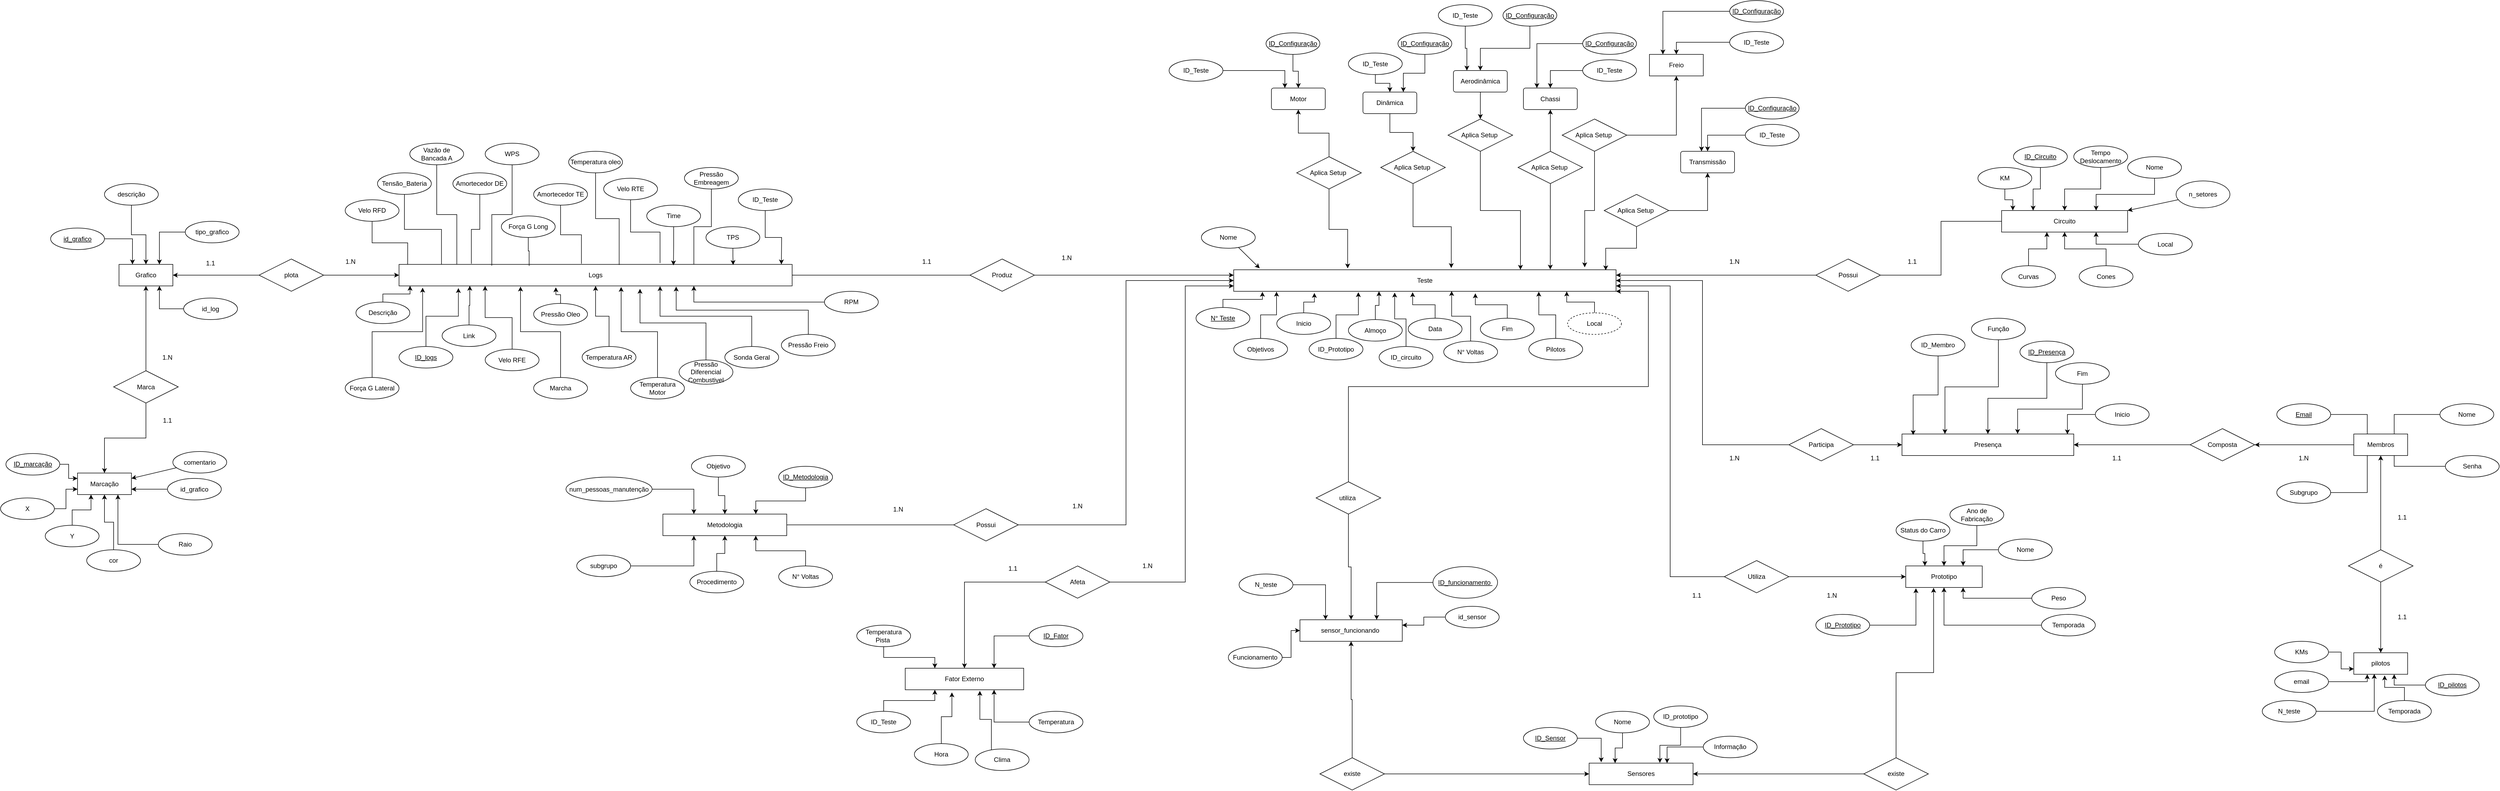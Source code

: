 <mxfile>
    <diagram name="Página-1" id="xbYoI6ZJjHZxEMP6y_lM">
        <mxGraphModel dx="3496" dy="1711" grid="1" gridSize="10" guides="1" tooltips="1" connect="1" arrows="1" fold="1" page="1" pageScale="1" pageWidth="827" pageHeight="1169" math="0" shadow="0">
            <root>
                <mxCell id="0"/>
                <mxCell id="1" parent="0"/>
                <mxCell id="44" style="edgeStyle=orthogonalEdgeStyle;rounded=0;hachureGap=4;html=1;entryX=1;entryY=0.5;entryDx=0;entryDy=0;fontFamily=Architects Daughter;fontSource=https%3A%2F%2Ffonts.googleapis.com%2Fcss%3Ffamily%3DArchitects%2BDaughter;fontSize=16;" parent="1" source="4xsE8DLzDOIBzloG8qF1-1" target="4xsE8DLzDOIBzloG8qF1-143" edge="1">
                    <mxGeometry relative="1" as="geometry"/>
                </mxCell>
                <mxCell id="4xsE8DLzDOIBzloG8qF1-1" value="Membros" style="whiteSpace=wrap;html=1;align=center;" parent="1" vertex="1">
                    <mxGeometry x="2160" y="415" width="100" height="40" as="geometry"/>
                </mxCell>
                <mxCell id="4xsE8DLzDOIBzloG8qF1-2" value="Circuito" style="whiteSpace=wrap;html=1;align=center;" parent="1" vertex="1">
                    <mxGeometry x="1506" width="234" height="40" as="geometry"/>
                </mxCell>
                <mxCell id="4xsE8DLzDOIBzloG8qF1-3" value="Teste" style="whiteSpace=wrap;html=1;align=center;" parent="1" vertex="1">
                    <mxGeometry x="80" y="110" width="710" height="40" as="geometry"/>
                </mxCell>
                <mxCell id="4xsE8DLzDOIBzloG8qF1-4" value="Metodologia" style="whiteSpace=wrap;html=1;align=center;" parent="1" vertex="1">
                    <mxGeometry x="-980" y="563.75" width="230" height="40" as="geometry"/>
                </mxCell>
                <mxCell id="4xsE8DLzDOIBzloG8qF1-125" style="edgeStyle=orthogonalEdgeStyle;rounded=0;orthogonalLoop=1;jettySize=auto;html=1;entryX=0;entryY=0.5;entryDx=0;entryDy=0;endArrow=none;endFill=0;" parent="1" source="4xsE8DLzDOIBzloG8qF1-5" target="4xsE8DLzDOIBzloG8qF1-123" edge="1">
                    <mxGeometry relative="1" as="geometry"/>
                </mxCell>
                <mxCell id="4xsE8DLzDOIBzloG8qF1-5" value="Logs" style="whiteSpace=wrap;html=1;align=center;" parent="1" vertex="1">
                    <mxGeometry x="-1470" y="100" width="730" height="40" as="geometry"/>
                </mxCell>
                <mxCell id="4xsE8DLzDOIBzloG8qF1-25" style="edgeStyle=orthogonalEdgeStyle;rounded=0;orthogonalLoop=1;jettySize=auto;html=1;entryX=0.25;entryY=0;entryDx=0;entryDy=0;endArrow=none;endFill=0;" parent="1" source="4xsE8DLzDOIBzloG8qF1-6" target="4xsE8DLzDOIBzloG8qF1-1" edge="1">
                    <mxGeometry relative="1" as="geometry"/>
                </mxCell>
                <mxCell id="4xsE8DLzDOIBzloG8qF1-6" value="Email" style="ellipse;whiteSpace=wrap;html=1;align=center;fontStyle=4;" parent="1" vertex="1">
                    <mxGeometry x="2017" y="358.75" width="100" height="40" as="geometry"/>
                </mxCell>
                <mxCell id="4xsE8DLzDOIBzloG8qF1-52" style="edgeStyle=orthogonalEdgeStyle;rounded=0;orthogonalLoop=1;jettySize=auto;html=1;entryX=0.25;entryY=0;entryDx=0;entryDy=0;" parent="1" source="4xsE8DLzDOIBzloG8qF1-7" target="4xsE8DLzDOIBzloG8qF1-2" edge="1">
                    <mxGeometry relative="1" as="geometry"/>
                </mxCell>
                <mxCell id="4xsE8DLzDOIBzloG8qF1-7" value="ID_Circuito" style="ellipse;whiteSpace=wrap;html=1;align=center;fontStyle=4;" parent="1" vertex="1">
                    <mxGeometry x="1528" y="-120" width="100" height="40" as="geometry"/>
                </mxCell>
                <mxCell id="83" style="edgeStyle=orthogonalEdgeStyle;rounded=0;hachureGap=4;html=1;entryX=0.075;entryY=1.024;entryDx=0;entryDy=0;entryPerimeter=0;fontFamily=Architects Daughter;fontSource=https%3A%2F%2Ffonts.googleapis.com%2Fcss%3Ffamily%3DArchitects%2BDaughter;fontSize=16;" parent="1" source="4xsE8DLzDOIBzloG8qF1-8" target="4xsE8DLzDOIBzloG8qF1-3" edge="1">
                    <mxGeometry relative="1" as="geometry"/>
                </mxCell>
                <mxCell id="4xsE8DLzDOIBzloG8qF1-8" value="N° Teste" style="ellipse;whiteSpace=wrap;html=1;align=center;fontStyle=4;" parent="1" vertex="1">
                    <mxGeometry x="10" y="180" width="100" height="40" as="geometry"/>
                </mxCell>
                <mxCell id="72" style="edgeStyle=orthogonalEdgeStyle;rounded=0;hachureGap=4;html=1;entryX=0.151;entryY=1.099;entryDx=0;entryDy=0;entryPerimeter=0;fontFamily=Architects Daughter;fontSource=https%3A%2F%2Ffonts.googleapis.com%2Fcss%3Ffamily%3DArchitects%2BDaughter;fontSize=16;" parent="1" source="4xsE8DLzDOIBzloG8qF1-9" target="4xsE8DLzDOIBzloG8qF1-5" edge="1">
                    <mxGeometry relative="1" as="geometry"/>
                </mxCell>
                <mxCell id="4xsE8DLzDOIBzloG8qF1-9" value="ID_logs" style="ellipse;whiteSpace=wrap;html=1;align=center;fontStyle=4;" parent="1" vertex="1">
                    <mxGeometry x="-1470" y="252.5" width="100" height="40" as="geometry"/>
                </mxCell>
                <mxCell id="60" style="edgeStyle=orthogonalEdgeStyle;rounded=0;hachureGap=4;html=1;entryX=0.75;entryY=0;entryDx=0;entryDy=0;fontFamily=Architects Daughter;fontSource=https%3A%2F%2Ffonts.googleapis.com%2Fcss%3Ffamily%3DArchitects%2BDaughter;fontSize=16;" parent="1" source="4xsE8DLzDOIBzloG8qF1-10" target="4xsE8DLzDOIBzloG8qF1-4" edge="1">
                    <mxGeometry relative="1" as="geometry"/>
                </mxCell>
                <mxCell id="4xsE8DLzDOIBzloG8qF1-10" value="ID_Metodologia" style="ellipse;whiteSpace=wrap;html=1;align=center;fontStyle=4;" parent="1" vertex="1">
                    <mxGeometry x="-765" y="475" width="100" height="40" as="geometry"/>
                </mxCell>
                <mxCell id="4xsE8DLzDOIBzloG8qF1-21" style="edgeStyle=orthogonalEdgeStyle;rounded=0;orthogonalLoop=1;jettySize=auto;html=1;entryX=0.75;entryY=1;entryDx=0;entryDy=0;endArrow=none;endFill=0;" parent="1" source="4xsE8DLzDOIBzloG8qF1-11" target="4xsE8DLzDOIBzloG8qF1-1" edge="1">
                    <mxGeometry relative="1" as="geometry"/>
                </mxCell>
                <mxCell id="4xsE8DLzDOIBzloG8qF1-11" value="Senha" style="ellipse;whiteSpace=wrap;html=1;align=center;" parent="1" vertex="1">
                    <mxGeometry x="2330" y="455" width="100" height="40" as="geometry"/>
                </mxCell>
                <mxCell id="4xsE8DLzDOIBzloG8qF1-23" style="edgeStyle=orthogonalEdgeStyle;rounded=0;orthogonalLoop=1;jettySize=auto;html=1;entryX=0.75;entryY=0;entryDx=0;entryDy=0;endArrow=none;endFill=0;" parent="1" source="4xsE8DLzDOIBzloG8qF1-12" target="4xsE8DLzDOIBzloG8qF1-1" edge="1">
                    <mxGeometry relative="1" as="geometry"/>
                </mxCell>
                <mxCell id="4xsE8DLzDOIBzloG8qF1-12" value="Nome" style="ellipse;whiteSpace=wrap;html=1;align=center;" parent="1" vertex="1">
                    <mxGeometry x="2320" y="358.75" width="100" height="40" as="geometry"/>
                </mxCell>
                <mxCell id="59" style="edgeStyle=orthogonalEdgeStyle;rounded=0;hachureGap=4;html=1;entryX=0.75;entryY=1;entryDx=0;entryDy=0;fontFamily=Architects Daughter;fontSource=https%3A%2F%2Ffonts.googleapis.com%2Fcss%3Ffamily%3DArchitects%2BDaughter;fontSize=16;" parent="1" source="4xsE8DLzDOIBzloG8qF1-13" target="4xsE8DLzDOIBzloG8qF1-4" edge="1">
                    <mxGeometry relative="1" as="geometry"/>
                </mxCell>
                <mxCell id="4xsE8DLzDOIBzloG8qF1-13" value="N° Voltas" style="ellipse;whiteSpace=wrap;html=1;align=center;" parent="1" vertex="1">
                    <mxGeometry x="-765" y="660" width="100" height="40" as="geometry"/>
                </mxCell>
                <mxCell id="4xsE8DLzDOIBzloG8qF1-55" style="edgeStyle=orthogonalEdgeStyle;rounded=0;orthogonalLoop=1;jettySize=auto;html=1;entryX=0.5;entryY=0;entryDx=0;entryDy=0;" parent="1" source="4xsE8DLzDOIBzloG8qF1-14" target="4xsE8DLzDOIBzloG8qF1-2" edge="1">
                    <mxGeometry relative="1" as="geometry"/>
                </mxCell>
                <mxCell id="4xsE8DLzDOIBzloG8qF1-14" value="Tempo Deslocamento" style="ellipse;whiteSpace=wrap;html=1;align=center;" parent="1" vertex="1">
                    <mxGeometry x="1640" y="-120" width="100" height="40" as="geometry"/>
                </mxCell>
                <mxCell id="94" style="edgeStyle=orthogonalEdgeStyle;rounded=0;hachureGap=4;html=1;entryX=0.468;entryY=1.042;entryDx=0;entryDy=0;entryPerimeter=0;fontFamily=Architects Daughter;fontSource=https%3A%2F%2Ffonts.googleapis.com%2Fcss%3Ffamily%3DArchitects%2BDaughter;fontSize=16;" parent="1" source="4xsE8DLzDOIBzloG8qF1-15" target="4xsE8DLzDOIBzloG8qF1-3" edge="1">
                    <mxGeometry relative="1" as="geometry"/>
                </mxCell>
                <mxCell id="4xsE8DLzDOIBzloG8qF1-15" value="Data" style="ellipse;whiteSpace=wrap;html=1;align=center;" parent="1" vertex="1">
                    <mxGeometry x="404" y="200" width="100" height="40" as="geometry"/>
                </mxCell>
                <mxCell id="4xsE8DLzDOIBzloG8qF1-16" value="Temperatura oleo" style="ellipse;whiteSpace=wrap;html=1;align=center;" parent="1" vertex="1">
                    <mxGeometry x="-1155" y="-110" width="100" height="40" as="geometry"/>
                </mxCell>
                <mxCell id="4xsE8DLzDOIBzloG8qF1-20" style="edgeStyle=orthogonalEdgeStyle;rounded=0;orthogonalLoop=1;jettySize=auto;html=1;entryX=0.25;entryY=1;entryDx=0;entryDy=0;endArrow=none;endFill=0;" parent="1" source="4xsE8DLzDOIBzloG8qF1-19" target="4xsE8DLzDOIBzloG8qF1-1" edge="1">
                    <mxGeometry relative="1" as="geometry"/>
                </mxCell>
                <mxCell id="4xsE8DLzDOIBzloG8qF1-19" value="Subgrupo" style="ellipse;whiteSpace=wrap;html=1;align=center;" parent="1" vertex="1">
                    <mxGeometry x="2017" y="503.75" width="100" height="40" as="geometry"/>
                </mxCell>
                <mxCell id="90" style="edgeStyle=orthogonalEdgeStyle;rounded=0;hachureGap=4;html=1;entryX=0.57;entryY=0.989;entryDx=0;entryDy=0;entryPerimeter=0;fontFamily=Architects Daughter;fontSource=https%3A%2F%2Ffonts.googleapis.com%2Fcss%3Ffamily%3DArchitects%2BDaughter;fontSize=16;" parent="1" source="4xsE8DLzDOIBzloG8qF1-26" target="4xsE8DLzDOIBzloG8qF1-3" edge="1">
                    <mxGeometry relative="1" as="geometry"/>
                </mxCell>
                <mxCell id="4xsE8DLzDOIBzloG8qF1-26" value="N° Voltas" style="ellipse;whiteSpace=wrap;html=1;align=center;" parent="1" vertex="1">
                    <mxGeometry x="470" y="242.5" width="100" height="40" as="geometry"/>
                </mxCell>
                <mxCell id="93" style="edgeStyle=orthogonalEdgeStyle;rounded=0;hachureGap=4;html=1;entryX=0.421;entryY=1.059;entryDx=0;entryDy=0;entryPerimeter=0;fontFamily=Architects Daughter;fontSource=https%3A%2F%2Ffonts.googleapis.com%2Fcss%3Ffamily%3DArchitects%2BDaughter;fontSize=16;" parent="1" source="4xsE8DLzDOIBzloG8qF1-28" target="4xsE8DLzDOIBzloG8qF1-3" edge="1">
                    <mxGeometry relative="1" as="geometry"/>
                </mxCell>
                <mxCell id="4xsE8DLzDOIBzloG8qF1-28" value="ID_circuito" style="ellipse;whiteSpace=wrap;html=1;align=center;" parent="1" vertex="1">
                    <mxGeometry x="350" y="252.5" width="100" height="40" as="geometry"/>
                </mxCell>
                <mxCell id="97" style="edgeStyle=orthogonalEdgeStyle;rounded=0;hachureGap=4;html=1;entryX=0.871;entryY=1.007;entryDx=0;entryDy=0;entryPerimeter=0;fontFamily=Architects Daughter;fontSource=https%3A%2F%2Ffonts.googleapis.com%2Fcss%3Ffamily%3DArchitects%2BDaughter;fontSize=16;" parent="1" source="4xsE8DLzDOIBzloG8qF1-30" target="4xsE8DLzDOIBzloG8qF1-3" edge="1">
                    <mxGeometry relative="1" as="geometry"/>
                </mxCell>
                <mxCell id="4xsE8DLzDOIBzloG8qF1-30" value="Local" style="ellipse;whiteSpace=wrap;html=1;align=center;dashed=1;" parent="1" vertex="1">
                    <mxGeometry x="700" y="190" width="100" height="40" as="geometry"/>
                </mxCell>
                <mxCell id="86" style="edgeStyle=orthogonalEdgeStyle;rounded=0;hachureGap=4;html=1;entryX=0.211;entryY=1.077;entryDx=0;entryDy=0;entryPerimeter=0;fontFamily=Architects Daughter;fontSource=https%3A%2F%2Ffonts.googleapis.com%2Fcss%3Ffamily%3DArchitects%2BDaughter;fontSize=16;" parent="1" source="4xsE8DLzDOIBzloG8qF1-31" target="4xsE8DLzDOIBzloG8qF1-3" edge="1">
                    <mxGeometry relative="1" as="geometry"/>
                </mxCell>
                <mxCell id="4xsE8DLzDOIBzloG8qF1-31" value="Inicio" style="ellipse;whiteSpace=wrap;html=1;align=center;" parent="1" vertex="1">
                    <mxGeometry x="160" y="190" width="100" height="40" as="geometry"/>
                </mxCell>
                <mxCell id="95" style="edgeStyle=orthogonalEdgeStyle;rounded=0;hachureGap=4;html=1;entryX=0.632;entryY=1.094;entryDx=0;entryDy=0;entryPerimeter=0;fontFamily=Architects Daughter;fontSource=https%3A%2F%2Ffonts.googleapis.com%2Fcss%3Ffamily%3DArchitects%2BDaughter;fontSize=16;" parent="1" source="4xsE8DLzDOIBzloG8qF1-32" target="4xsE8DLzDOIBzloG8qF1-3" edge="1">
                    <mxGeometry relative="1" as="geometry"/>
                </mxCell>
                <mxCell id="4xsE8DLzDOIBzloG8qF1-32" value="Fim" style="ellipse;whiteSpace=wrap;html=1;align=center;" parent="1" vertex="1">
                    <mxGeometry x="538" y="200" width="100" height="40" as="geometry"/>
                </mxCell>
                <mxCell id="88" style="edgeStyle=orthogonalEdgeStyle;rounded=0;hachureGap=4;html=1;entryX=0.38;entryY=1;entryDx=0;entryDy=0;entryPerimeter=0;fontFamily=Architects Daughter;fontSource=https%3A%2F%2Ffonts.googleapis.com%2Fcss%3Ffamily%3DArchitects%2BDaughter;fontSize=16;" parent="1" source="4xsE8DLzDOIBzloG8qF1-43" target="4xsE8DLzDOIBzloG8qF1-3" edge="1">
                    <mxGeometry relative="1" as="geometry"/>
                </mxCell>
                <mxCell id="4xsE8DLzDOIBzloG8qF1-43" value="Almoço" style="ellipse;whiteSpace=wrap;html=1;align=center;" parent="1" vertex="1">
                    <mxGeometry x="293" y="202.5" width="100" height="40" as="geometry"/>
                </mxCell>
                <mxCell id="4xsE8DLzDOIBzloG8qF1-56" style="edgeStyle=orthogonalEdgeStyle;rounded=0;orthogonalLoop=1;jettySize=auto;html=1;entryX=0.75;entryY=0;entryDx=0;entryDy=0;" parent="1" source="4xsE8DLzDOIBzloG8qF1-45" target="4xsE8DLzDOIBzloG8qF1-2" edge="1">
                    <mxGeometry relative="1" as="geometry"/>
                </mxCell>
                <mxCell id="4xsE8DLzDOIBzloG8qF1-45" value="Nome" style="ellipse;whiteSpace=wrap;html=1;align=center;" parent="1" vertex="1">
                    <mxGeometry x="1740" y="-100" width="100" height="40" as="geometry"/>
                </mxCell>
                <mxCell id="4xsE8DLzDOIBzloG8qF1-54" style="edgeStyle=orthogonalEdgeStyle;rounded=0;orthogonalLoop=1;jettySize=auto;html=1;entryX=0.75;entryY=1;entryDx=0;entryDy=0;" parent="1" source="4xsE8DLzDOIBzloG8qF1-46" target="4xsE8DLzDOIBzloG8qF1-2" edge="1">
                    <mxGeometry relative="1" as="geometry"/>
                </mxCell>
                <mxCell id="4xsE8DLzDOIBzloG8qF1-46" value="Local" style="ellipse;whiteSpace=wrap;html=1;align=center;" parent="1" vertex="1">
                    <mxGeometry x="1760" y="42.5" width="100" height="40" as="geometry"/>
                </mxCell>
                <mxCell id="4xsE8DLzDOIBzloG8qF1-53" style="edgeStyle=orthogonalEdgeStyle;rounded=0;orthogonalLoop=1;jettySize=auto;html=1;entryX=0.5;entryY=1;entryDx=0;entryDy=0;" parent="1" source="4xsE8DLzDOIBzloG8qF1-47" target="4xsE8DLzDOIBzloG8qF1-2" edge="1">
                    <mxGeometry relative="1" as="geometry"/>
                </mxCell>
                <mxCell id="4xsE8DLzDOIBzloG8qF1-47" value="Cones" style="ellipse;whiteSpace=wrap;html=1;align=center;" parent="1" vertex="1">
                    <mxGeometry x="1650" y="102.5" width="100" height="40" as="geometry"/>
                </mxCell>
                <mxCell id="4xsE8DLzDOIBzloG8qF1-51" style="edgeStyle=orthogonalEdgeStyle;rounded=0;orthogonalLoop=1;jettySize=auto;html=1;entryX=0.089;entryY=-0.006;entryDx=0;entryDy=0;entryPerimeter=0;" parent="1" source="4xsE8DLzDOIBzloG8qF1-48" target="4xsE8DLzDOIBzloG8qF1-2" edge="1">
                    <mxGeometry relative="1" as="geometry"/>
                </mxCell>
                <mxCell id="4xsE8DLzDOIBzloG8qF1-48" value="KM" style="ellipse;whiteSpace=wrap;html=1;align=center;" parent="1" vertex="1">
                    <mxGeometry x="1462" y="-80" width="100" height="40" as="geometry"/>
                </mxCell>
                <mxCell id="37" style="edgeStyle=orthogonalEdgeStyle;html=1;entryX=0.359;entryY=1;entryDx=0;entryDy=0;entryPerimeter=0;rounded=0;" parent="1" source="4xsE8DLzDOIBzloG8qF1-49" target="4xsE8DLzDOIBzloG8qF1-2" edge="1">
                    <mxGeometry relative="1" as="geometry"/>
                </mxCell>
                <mxCell id="4xsE8DLzDOIBzloG8qF1-49" value="Curvas" style="ellipse;whiteSpace=wrap;html=1;align=center;" parent="1" vertex="1">
                    <mxGeometry x="1506" y="102.5" width="100" height="40" as="geometry"/>
                </mxCell>
                <mxCell id="62" style="edgeStyle=orthogonalEdgeStyle;rounded=0;hachureGap=4;html=1;entryX=0.5;entryY=1;entryDx=0;entryDy=0;fontFamily=Architects Daughter;fontSource=https%3A%2F%2Ffonts.googleapis.com%2Fcss%3Ffamily%3DArchitects%2BDaughter;fontSize=16;" parent="1" source="4xsE8DLzDOIBzloG8qF1-57" target="4xsE8DLzDOIBzloG8qF1-4" edge="1">
                    <mxGeometry relative="1" as="geometry"/>
                </mxCell>
                <mxCell id="4xsE8DLzDOIBzloG8qF1-57" value="Procedimento" style="ellipse;whiteSpace=wrap;html=1;align=center;" parent="1" vertex="1">
                    <mxGeometry x="-930" y="670" width="100" height="40" as="geometry"/>
                </mxCell>
                <mxCell id="61" style="edgeStyle=orthogonalEdgeStyle;rounded=0;hachureGap=4;html=1;fontFamily=Architects Daughter;fontSource=https%3A%2F%2Ffonts.googleapis.com%2Fcss%3Ffamily%3DArchitects%2BDaughter;fontSize=16;" parent="1" source="4xsE8DLzDOIBzloG8qF1-60" target="4xsE8DLzDOIBzloG8qF1-4" edge="1">
                    <mxGeometry relative="1" as="geometry"/>
                </mxCell>
                <mxCell id="4xsE8DLzDOIBzloG8qF1-60" value="Objetivo" style="ellipse;whiteSpace=wrap;html=1;align=center;" parent="1" vertex="1">
                    <mxGeometry x="-927" y="455" width="100" height="40" as="geometry"/>
                </mxCell>
                <mxCell id="66" style="edgeStyle=orthogonalEdgeStyle;rounded=0;hachureGap=4;html=1;entryX=0.698;entryY=0.046;entryDx=0;entryDy=0;entryPerimeter=0;fontFamily=Architects Daughter;fontSource=https%3A%2F%2Ffonts.googleapis.com%2Fcss%3Ffamily%3DArchitects%2BDaughter;fontSize=16;" parent="1" source="4xsE8DLzDOIBzloG8qF1-68" target="4xsE8DLzDOIBzloG8qF1-5" edge="1">
                    <mxGeometry relative="1" as="geometry"/>
                </mxCell>
                <mxCell id="4xsE8DLzDOIBzloG8qF1-68" value="Time" style="ellipse;whiteSpace=wrap;html=1;align=center;" parent="1" vertex="1">
                    <mxGeometry x="-1010" y="-10" width="100" height="40" as="geometry"/>
                </mxCell>
                <mxCell id="82" style="edgeStyle=orthogonalEdgeStyle;rounded=0;hachureGap=4;html=1;entryX=0.75;entryY=1;entryDx=0;entryDy=0;fontFamily=Architects Daughter;fontSource=https%3A%2F%2Ffonts.googleapis.com%2Fcss%3Ffamily%3DArchitects%2BDaughter;fontSize=16;" parent="1" source="4xsE8DLzDOIBzloG8qF1-69" target="4xsE8DLzDOIBzloG8qF1-5" edge="1">
                    <mxGeometry relative="1" as="geometry"/>
                </mxCell>
                <mxCell id="4xsE8DLzDOIBzloG8qF1-69" value="RPM" style="ellipse;whiteSpace=wrap;html=1;align=center;" parent="1" vertex="1">
                    <mxGeometry x="-680" y="150" width="100" height="40" as="geometry"/>
                </mxCell>
                <mxCell id="4xsE8DLzDOIBzloG8qF1-70" value="Tensão_Bateria" style="ellipse;whiteSpace=wrap;html=1;align=center;" parent="1" vertex="1">
                    <mxGeometry x="-1510" y="-70" width="100" height="40" as="geometry"/>
                </mxCell>
                <mxCell id="67" style="edgeStyle=orthogonalEdgeStyle;rounded=0;hachureGap=4;html=1;entryX=0.85;entryY=0.029;entryDx=0;entryDy=0;entryPerimeter=0;fontFamily=Architects Daughter;fontSource=https%3A%2F%2Ffonts.googleapis.com%2Fcss%3Ffamily%3DArchitects%2BDaughter;fontSize=16;" parent="1" source="4xsE8DLzDOIBzloG8qF1-71" target="4xsE8DLzDOIBzloG8qF1-5" edge="1">
                    <mxGeometry relative="1" as="geometry"/>
                </mxCell>
                <mxCell id="4xsE8DLzDOIBzloG8qF1-71" value="TPS" style="ellipse;whiteSpace=wrap;html=1;align=center;" parent="1" vertex="1">
                    <mxGeometry x="-900" y="30" width="100" height="40" as="geometry"/>
                </mxCell>
                <mxCell id="77" style="edgeStyle=orthogonalEdgeStyle;rounded=0;hachureGap=4;html=1;entryX=0.5;entryY=1;entryDx=0;entryDy=0;fontFamily=Architects Daughter;fontSource=https%3A%2F%2Ffonts.googleapis.com%2Fcss%3Ffamily%3DArchitects%2BDaughter;fontSize=16;" parent="1" source="4xsE8DLzDOIBzloG8qF1-72" target="4xsE8DLzDOIBzloG8qF1-5" edge="1">
                    <mxGeometry relative="1" as="geometry"/>
                </mxCell>
                <mxCell id="4xsE8DLzDOIBzloG8qF1-72" value="Temperatura AR" style="ellipse;whiteSpace=wrap;html=1;align=center;" parent="1" vertex="1">
                    <mxGeometry x="-1130" y="252.5" width="100" height="40" as="geometry"/>
                </mxCell>
                <mxCell id="76" style="edgeStyle=orthogonalEdgeStyle;rounded=0;hachureGap=4;html=1;entryX=0.399;entryY=1.064;entryDx=0;entryDy=0;entryPerimeter=0;fontFamily=Architects Daughter;fontSource=https%3A%2F%2Ffonts.googleapis.com%2Fcss%3Ffamily%3DArchitects%2BDaughter;fontSize=16;" parent="1" source="4xsE8DLzDOIBzloG8qF1-73" target="4xsE8DLzDOIBzloG8qF1-5" edge="1">
                    <mxGeometry relative="1" as="geometry"/>
                </mxCell>
                <mxCell id="4xsE8DLzDOIBzloG8qF1-73" value="Pressão Oleo" style="ellipse;whiteSpace=wrap;html=1;align=center;" parent="1" vertex="1">
                    <mxGeometry x="-1220" y="172.5" width="100" height="40" as="geometry"/>
                </mxCell>
                <mxCell id="80" style="edgeStyle=orthogonalEdgeStyle;rounded=0;hachureGap=4;html=1;entryX=0.664;entryY=1.011;entryDx=0;entryDy=0;entryPerimeter=0;fontFamily=Architects Daughter;fontSource=https%3A%2F%2Ffonts.googleapis.com%2Fcss%3Ffamily%3DArchitects%2BDaughter;fontSize=16;" parent="1" source="4xsE8DLzDOIBzloG8qF1-74" target="4xsE8DLzDOIBzloG8qF1-5" edge="1">
                    <mxGeometry relative="1" as="geometry"/>
                </mxCell>
                <mxCell id="4xsE8DLzDOIBzloG8qF1-74" value="Sonda Geral" style="ellipse;whiteSpace=wrap;html=1;align=center;" parent="1" vertex="1">
                    <mxGeometry x="-865" y="252.5" width="100" height="40" as="geometry"/>
                </mxCell>
                <mxCell id="78" style="edgeStyle=orthogonalEdgeStyle;rounded=0;hachureGap=4;html=1;entryX=0.565;entryY=1.046;entryDx=0;entryDy=0;entryPerimeter=0;fontFamily=Architects Daughter;fontSource=https%3A%2F%2Ffonts.googleapis.com%2Fcss%3Ffamily%3DArchitects%2BDaughter;fontSize=16;" parent="1" source="4xsE8DLzDOIBzloG8qF1-75" target="4xsE8DLzDOIBzloG8qF1-5" edge="1">
                    <mxGeometry relative="1" as="geometry"/>
                </mxCell>
                <mxCell id="4xsE8DLzDOIBzloG8qF1-75" value="Temperatura Motor" style="ellipse;whiteSpace=wrap;html=1;align=center;" parent="1" vertex="1">
                    <mxGeometry x="-1040" y="310" width="100" height="40" as="geometry"/>
                </mxCell>
                <mxCell id="4xsE8DLzDOIBzloG8qF1-76" value="Vazão de Bancada A" style="ellipse;whiteSpace=wrap;html=1;align=center;" parent="1" vertex="1">
                    <mxGeometry x="-1450" y="-125" width="100" height="40" as="geometry"/>
                </mxCell>
                <mxCell id="79" style="edgeStyle=orthogonalEdgeStyle;rounded=0;hachureGap=4;html=1;entryX=0.613;entryY=1.134;entryDx=0;entryDy=0;entryPerimeter=0;fontFamily=Architects Daughter;fontSource=https%3A%2F%2Ffonts.googleapis.com%2Fcss%3Ffamily%3DArchitects%2BDaughter;fontSize=16;" parent="1" source="4xsE8DLzDOIBzloG8qF1-77" target="4xsE8DLzDOIBzloG8qF1-5" edge="1">
                    <mxGeometry relative="1" as="geometry"/>
                </mxCell>
                <mxCell id="4xsE8DLzDOIBzloG8qF1-77" value="Pressão Diferencial Combustivel" style="ellipse;whiteSpace=wrap;html=1;align=center;" parent="1" vertex="1">
                    <mxGeometry x="-950" y="277.5" width="100" height="45" as="geometry"/>
                </mxCell>
                <mxCell id="81" style="edgeStyle=orthogonalEdgeStyle;rounded=0;hachureGap=4;html=1;entryX=0.705;entryY=1.029;entryDx=0;entryDy=0;entryPerimeter=0;fontFamily=Architects Daughter;fontSource=https%3A%2F%2Ffonts.googleapis.com%2Fcss%3Ffamily%3DArchitects%2BDaughter;fontSize=16;" parent="1" source="4xsE8DLzDOIBzloG8qF1-78" target="4xsE8DLzDOIBzloG8qF1-5" edge="1">
                    <mxGeometry relative="1" as="geometry"/>
                </mxCell>
                <mxCell id="4xsE8DLzDOIBzloG8qF1-78" value="Pressão Freio" style="ellipse;whiteSpace=wrap;html=1;align=center;" parent="1" vertex="1">
                    <mxGeometry x="-760" y="230" width="100" height="40" as="geometry"/>
                </mxCell>
                <mxCell id="4xsE8DLzDOIBzloG8qF1-79" value="Velo RTE" style="ellipse;whiteSpace=wrap;html=1;align=center;" parent="1" vertex="1">
                    <mxGeometry x="-1090" y="-60" width="100" height="40" as="geometry"/>
                </mxCell>
                <mxCell id="4xsE8DLzDOIBzloG8qF1-80" value="WPS" style="ellipse;whiteSpace=wrap;html=1;align=center;" parent="1" vertex="1">
                    <mxGeometry x="-1310" y="-125" width="100" height="40" as="geometry"/>
                </mxCell>
                <mxCell id="4xsE8DLzDOIBzloG8qF1-105" style="edgeStyle=orthogonalEdgeStyle;rounded=0;orthogonalLoop=1;jettySize=auto;html=1;entryX=0.75;entryY=0;entryDx=0;entryDy=0;endArrow=none;endFill=0;" parent="1" source="4xsE8DLzDOIBzloG8qF1-81" target="4xsE8DLzDOIBzloG8qF1-5" edge="1">
                    <mxGeometry relative="1" as="geometry"/>
                </mxCell>
                <mxCell id="4xsE8DLzDOIBzloG8qF1-81" value="Pressão Embreagem" style="ellipse;whiteSpace=wrap;html=1;align=center;" parent="1" vertex="1">
                    <mxGeometry x="-940" y="-80" width="100" height="40" as="geometry"/>
                </mxCell>
                <mxCell id="4xsE8DLzDOIBzloG8qF1-82" value="Velo RFD" style="ellipse;whiteSpace=wrap;html=1;align=center;" parent="1" vertex="1">
                    <mxGeometry x="-1570" y="-20" width="100" height="40" as="geometry"/>
                </mxCell>
                <mxCell id="74" style="edgeStyle=orthogonalEdgeStyle;rounded=0;hachureGap=4;html=1;entryX=0.219;entryY=1;entryDx=0;entryDy=0;entryPerimeter=0;fontFamily=Architects Daughter;fontSource=https%3A%2F%2Ffonts.googleapis.com%2Fcss%3Ffamily%3DArchitects%2BDaughter;fontSize=16;" parent="1" source="4xsE8DLzDOIBzloG8qF1-83" target="4xsE8DLzDOIBzloG8qF1-5" edge="1">
                    <mxGeometry relative="1" as="geometry"/>
                </mxCell>
                <mxCell id="4xsE8DLzDOIBzloG8qF1-83" value="Velo RFE" style="ellipse;whiteSpace=wrap;html=1;align=center;" parent="1" vertex="1">
                    <mxGeometry x="-1310" y="257.5" width="100" height="40" as="geometry"/>
                </mxCell>
                <mxCell id="75" style="edgeStyle=orthogonalEdgeStyle;rounded=0;hachureGap=4;html=1;entryX=0.309;entryY=1.029;entryDx=0;entryDy=0;entryPerimeter=0;fontFamily=Architects Daughter;fontSource=https%3A%2F%2Ffonts.googleapis.com%2Fcss%3Ffamily%3DArchitects%2BDaughter;fontSize=16;" parent="1" source="4xsE8DLzDOIBzloG8qF1-84" target="4xsE8DLzDOIBzloG8qF1-5" edge="1">
                    <mxGeometry relative="1" as="geometry"/>
                </mxCell>
                <mxCell id="4xsE8DLzDOIBzloG8qF1-84" value="Marcha" style="ellipse;whiteSpace=wrap;html=1;align=center;" parent="1" vertex="1">
                    <mxGeometry x="-1220" y="310" width="100" height="40" as="geometry"/>
                </mxCell>
                <mxCell id="4xsE8DLzDOIBzloG8qF1-85" value="Força G Long" style="ellipse;whiteSpace=wrap;html=1;align=center;" parent="1" vertex="1">
                    <mxGeometry x="-1280" y="10" width="100" height="40" as="geometry"/>
                </mxCell>
                <mxCell id="71" style="edgeStyle=orthogonalEdgeStyle;rounded=0;hachureGap=4;html=1;entryX=0.06;entryY=1.081;entryDx=0;entryDy=0;entryPerimeter=0;fontFamily=Architects Daughter;fontSource=https%3A%2F%2Ffonts.googleapis.com%2Fcss%3Ffamily%3DArchitects%2BDaughter;fontSize=16;" parent="1" source="4xsE8DLzDOIBzloG8qF1-86" target="4xsE8DLzDOIBzloG8qF1-5" edge="1">
                    <mxGeometry relative="1" as="geometry"/>
                </mxCell>
                <mxCell id="4xsE8DLzDOIBzloG8qF1-86" value="Força G Lateral" style="ellipse;whiteSpace=wrap;html=1;align=center;" parent="1" vertex="1">
                    <mxGeometry x="-1570" y="310" width="100" height="40" as="geometry"/>
                </mxCell>
                <mxCell id="4xsE8DLzDOIBzloG8qF1-87" value="Amortecedor DE" style="ellipse;whiteSpace=wrap;html=1;align=center;" parent="1" vertex="1">
                    <mxGeometry x="-1370" y="-70" width="100" height="40" as="geometry"/>
                </mxCell>
                <mxCell id="4xsE8DLzDOIBzloG8qF1-88" value="Amortecedor TE" style="ellipse;whiteSpace=wrap;html=1;align=center;" parent="1" vertex="1">
                    <mxGeometry x="-1220" y="-50" width="100" height="40" as="geometry"/>
                </mxCell>
                <mxCell id="68" style="edgeStyle=orthogonalEdgeStyle;rounded=0;hachureGap=4;html=1;fontFamily=Architects Daughter;fontSource=https%3A%2F%2Ffonts.googleapis.com%2Fcss%3Ffamily%3DArchitects%2BDaughter;fontSize=16;" parent="1" source="4xsE8DLzDOIBzloG8qF1-89" edge="1">
                    <mxGeometry relative="1" as="geometry">
                        <mxPoint x="-760" y="100" as="targetPoint"/>
                    </mxGeometry>
                </mxCell>
                <mxCell id="4xsE8DLzDOIBzloG8qF1-89" value="ID_Teste" style="ellipse;whiteSpace=wrap;html=1;align=center;" parent="1" vertex="1">
                    <mxGeometry x="-840" y="-40" width="100" height="40" as="geometry"/>
                </mxCell>
                <mxCell id="4xsE8DLzDOIBzloG8qF1-108" style="edgeStyle=orthogonalEdgeStyle;rounded=0;orthogonalLoop=1;jettySize=auto;html=1;entryX=0.664;entryY=-0.064;entryDx=0;entryDy=0;entryPerimeter=0;endArrow=none;endFill=0;" parent="1" source="4xsE8DLzDOIBzloG8qF1-79" target="4xsE8DLzDOIBzloG8qF1-5" edge="1">
                    <mxGeometry relative="1" as="geometry"/>
                </mxCell>
                <mxCell id="4xsE8DLzDOIBzloG8qF1-110" style="edgeStyle=orthogonalEdgeStyle;rounded=0;orthogonalLoop=1;jettySize=auto;html=1;entryX=0.236;entryY=0.058;entryDx=0;entryDy=0;entryPerimeter=0;endArrow=none;endFill=0;exitX=0.5;exitY=1;exitDx=0;exitDy=0;" parent="1" source="4xsE8DLzDOIBzloG8qF1-80" target="4xsE8DLzDOIBzloG8qF1-5" edge="1">
                    <mxGeometry relative="1" as="geometry">
                        <mxPoint x="-1090" y="-50" as="sourcePoint"/>
                    </mxGeometry>
                </mxCell>
                <mxCell id="4xsE8DLzDOIBzloG8qF1-111" style="edgeStyle=orthogonalEdgeStyle;rounded=0;orthogonalLoop=1;jettySize=auto;html=1;entryX=0.331;entryY=0.069;entryDx=0;entryDy=0;entryPerimeter=0;endArrow=none;endFill=0;" parent="1" source="4xsE8DLzDOIBzloG8qF1-85" target="4xsE8DLzDOIBzloG8qF1-5" edge="1">
                    <mxGeometry relative="1" as="geometry"/>
                </mxCell>
                <mxCell id="4xsE8DLzDOIBzloG8qF1-112" style="edgeStyle=orthogonalEdgeStyle;rounded=0;orthogonalLoop=1;jettySize=auto;html=1;entryX=0.184;entryY=-0.031;entryDx=0;entryDy=0;entryPerimeter=0;endArrow=none;endFill=0;" parent="1" source="4xsE8DLzDOIBzloG8qF1-87" target="4xsE8DLzDOIBzloG8qF1-5" edge="1">
                    <mxGeometry relative="1" as="geometry"/>
                </mxCell>
                <mxCell id="4xsE8DLzDOIBzloG8qF1-113" style="edgeStyle=orthogonalEdgeStyle;rounded=0;orthogonalLoop=1;jettySize=auto;html=1;entryX=0.147;entryY=-0.008;entryDx=0;entryDy=0;entryPerimeter=0;endArrow=none;endFill=0;" parent="1" source="4xsE8DLzDOIBzloG8qF1-76" target="4xsE8DLzDOIBzloG8qF1-5" edge="1">
                    <mxGeometry relative="1" as="geometry"/>
                </mxCell>
                <mxCell id="4xsE8DLzDOIBzloG8qF1-114" style="edgeStyle=orthogonalEdgeStyle;rounded=0;orthogonalLoop=1;jettySize=auto;html=1;entryX=0.108;entryY=0.014;entryDx=0;entryDy=0;entryPerimeter=0;endArrow=none;endFill=0;" parent="1" source="4xsE8DLzDOIBzloG8qF1-70" target="4xsE8DLzDOIBzloG8qF1-5" edge="1">
                    <mxGeometry relative="1" as="geometry"/>
                </mxCell>
                <mxCell id="4xsE8DLzDOIBzloG8qF1-115" style="edgeStyle=orthogonalEdgeStyle;rounded=0;orthogonalLoop=1;jettySize=auto;html=1;entryX=0.022;entryY=0.003;entryDx=0;entryDy=0;entryPerimeter=0;endArrow=none;endFill=0;" parent="1" source="4xsE8DLzDOIBzloG8qF1-82" target="4xsE8DLzDOIBzloG8qF1-5" edge="1">
                    <mxGeometry relative="1" as="geometry"/>
                </mxCell>
                <mxCell id="4xsE8DLzDOIBzloG8qF1-116" style="edgeStyle=orthogonalEdgeStyle;rounded=0;orthogonalLoop=1;jettySize=auto;html=1;entryX=0.56;entryY=0.025;entryDx=0;entryDy=0;entryPerimeter=0;endArrow=none;endFill=0;" parent="1" source="4xsE8DLzDOIBzloG8qF1-16" target="4xsE8DLzDOIBzloG8qF1-5" edge="1">
                    <mxGeometry relative="1" as="geometry"/>
                </mxCell>
                <mxCell id="4xsE8DLzDOIBzloG8qF1-118" style="edgeStyle=orthogonalEdgeStyle;rounded=0;orthogonalLoop=1;jettySize=auto;html=1;entryX=0.464;entryY=-0.031;entryDx=0;entryDy=0;entryPerimeter=0;endArrow=none;endFill=0;" parent="1" source="4xsE8DLzDOIBzloG8qF1-88" target="4xsE8DLzDOIBzloG8qF1-5" edge="1">
                    <mxGeometry relative="1" as="geometry"/>
                </mxCell>
                <mxCell id="4xsE8DLzDOIBzloG8qF1-121" style="edgeStyle=orthogonalEdgeStyle;rounded=0;orthogonalLoop=1;jettySize=auto;html=1;entryX=0;entryY=0.5;entryDx=0;entryDy=0;endArrow=none;endFill=0;" parent="1" source="4xsE8DLzDOIBzloG8qF1-119" target="4xsE8DLzDOIBzloG8qF1-2" edge="1">
                    <mxGeometry relative="1" as="geometry"/>
                </mxCell>
                <mxCell id="25" style="edgeStyle=orthogonalEdgeStyle;html=1;rounded=0;" parent="1" source="4xsE8DLzDOIBzloG8qF1-119" edge="1">
                    <mxGeometry relative="1" as="geometry">
                        <mxPoint x="790" y="120" as="targetPoint"/>
                    </mxGeometry>
                </mxCell>
                <mxCell id="4xsE8DLzDOIBzloG8qF1-119" value="Possui" style="shape=rhombus;perimeter=rhombusPerimeter;whiteSpace=wrap;html=1;align=center;" parent="1" vertex="1">
                    <mxGeometry x="1161" y="90" width="120" height="60" as="geometry"/>
                </mxCell>
                <mxCell id="4xsE8DLzDOIBzloG8qF1-142" style="edgeStyle=orthogonalEdgeStyle;rounded=0;orthogonalLoop=1;jettySize=auto;html=1;entryX=0;entryY=0.5;entryDx=0;entryDy=0;exitX=1;exitY=0.5;exitDx=0;exitDy=0;" parent="1" source="4xsE8DLzDOIBzloG8qF1-122" target="4xsE8DLzDOIBzloG8qF1-130" edge="1">
                    <mxGeometry relative="1" as="geometry">
                        <mxPoint x="1242" y="282.5" as="sourcePoint"/>
                    </mxGeometry>
                </mxCell>
                <mxCell id="24" style="edgeStyle=orthogonalEdgeStyle;html=1;entryX=1;entryY=0.5;entryDx=0;entryDy=0;rounded=0;" parent="1" source="4xsE8DLzDOIBzloG8qF1-122" target="4xsE8DLzDOIBzloG8qF1-3" edge="1">
                    <mxGeometry relative="1" as="geometry"/>
                </mxCell>
                <mxCell id="4xsE8DLzDOIBzloG8qF1-122" value="Participa" style="shape=rhombus;perimeter=rhombusPerimeter;whiteSpace=wrap;html=1;align=center;" parent="1" vertex="1">
                    <mxGeometry x="1111" y="405" width="120" height="60" as="geometry"/>
                </mxCell>
                <mxCell id="65" style="edgeStyle=orthogonalEdgeStyle;rounded=0;hachureGap=4;html=1;entryX=0;entryY=0.25;entryDx=0;entryDy=0;fontFamily=Architects Daughter;fontSource=https%3A%2F%2Ffonts.googleapis.com%2Fcss%3Ffamily%3DArchitects%2BDaughter;fontSize=16;" parent="1" source="4xsE8DLzDOIBzloG8qF1-123" target="4xsE8DLzDOIBzloG8qF1-3" edge="1">
                    <mxGeometry relative="1" as="geometry"/>
                </mxCell>
                <mxCell id="4xsE8DLzDOIBzloG8qF1-123" value="Produz" style="shape=rhombus;perimeter=rhombusPerimeter;whiteSpace=wrap;html=1;align=center;" parent="1" vertex="1">
                    <mxGeometry x="-410" y="90" width="120" height="60" as="geometry"/>
                </mxCell>
                <mxCell id="4xsE8DLzDOIBzloG8qF1-129" style="edgeStyle=orthogonalEdgeStyle;rounded=0;orthogonalLoop=1;jettySize=auto;html=1;entryX=1;entryY=0.5;entryDx=0;entryDy=0;endArrow=none;endFill=0;" parent="1" source="4xsE8DLzDOIBzloG8qF1-127" target="4xsE8DLzDOIBzloG8qF1-4" edge="1">
                    <mxGeometry relative="1" as="geometry"/>
                </mxCell>
                <mxCell id="48" style="edgeStyle=orthogonalEdgeStyle;rounded=0;hachureGap=4;html=1;entryX=0;entryY=0.5;entryDx=0;entryDy=0;fontFamily=Architects Daughter;fontSource=https%3A%2F%2Ffonts.googleapis.com%2Fcss%3Ffamily%3DArchitects%2BDaughter;fontSize=16;" parent="1" source="4xsE8DLzDOIBzloG8qF1-127" target="4xsE8DLzDOIBzloG8qF1-3" edge="1">
                    <mxGeometry relative="1" as="geometry"/>
                </mxCell>
                <mxCell id="4xsE8DLzDOIBzloG8qF1-127" value="Possui" style="shape=rhombus;perimeter=rhombusPerimeter;whiteSpace=wrap;html=1;align=center;" parent="1" vertex="1">
                    <mxGeometry x="-440" y="553.75" width="120" height="60" as="geometry"/>
                </mxCell>
                <mxCell id="4xsE8DLzDOIBzloG8qF1-130" value="Presença" style="whiteSpace=wrap;html=1;align=center;" parent="1" vertex="1">
                    <mxGeometry x="1321" y="415" width="319" height="40" as="geometry"/>
                </mxCell>
                <mxCell id="41" style="edgeStyle=orthogonalEdgeStyle;rounded=0;hachureGap=4;html=1;fontFamily=Architects Daughter;fontSource=https%3A%2F%2Ffonts.googleapis.com%2Fcss%3Ffamily%3DArchitects%2BDaughter;fontSize=16;" parent="1" source="4xsE8DLzDOIBzloG8qF1-131" target="4xsE8DLzDOIBzloG8qF1-130" edge="1">
                    <mxGeometry relative="1" as="geometry"/>
                </mxCell>
                <mxCell id="4xsE8DLzDOIBzloG8qF1-131" value="ID_Presença" style="ellipse;whiteSpace=wrap;html=1;align=center;fontStyle=4;" parent="1" vertex="1">
                    <mxGeometry x="1540" y="242.5" width="100" height="40" as="geometry"/>
                </mxCell>
                <mxCell id="4xsE8DLzDOIBzloG8qF1-140" style="edgeStyle=orthogonalEdgeStyle;rounded=0;orthogonalLoop=1;jettySize=auto;html=1;entryX=0.963;entryY=0.013;entryDx=0;entryDy=0;entryPerimeter=0;" parent="1" source="4xsE8DLzDOIBzloG8qF1-132" target="4xsE8DLzDOIBzloG8qF1-130" edge="1">
                    <mxGeometry relative="1" as="geometry"/>
                </mxCell>
                <mxCell id="4xsE8DLzDOIBzloG8qF1-132" value="Inicio" style="ellipse;whiteSpace=wrap;html=1;align=center;" parent="1" vertex="1">
                    <mxGeometry x="1680" y="358.75" width="100" height="40" as="geometry"/>
                </mxCell>
                <mxCell id="40" style="edgeStyle=orthogonalEdgeStyle;rounded=0;hachureGap=4;html=1;entryX=0.673;entryY=-0.004;entryDx=0;entryDy=0;entryPerimeter=0;fontFamily=Architects Daughter;fontSource=https%3A%2F%2Ffonts.googleapis.com%2Fcss%3Ffamily%3DArchitects%2BDaughter;fontSize=16;" parent="1" source="4xsE8DLzDOIBzloG8qF1-133" target="4xsE8DLzDOIBzloG8qF1-130" edge="1">
                    <mxGeometry relative="1" as="geometry"/>
                </mxCell>
                <mxCell id="4xsE8DLzDOIBzloG8qF1-133" value="Fim" style="ellipse;whiteSpace=wrap;html=1;align=center;" parent="1" vertex="1">
                    <mxGeometry x="1606" y="282.5" width="100" height="40" as="geometry"/>
                </mxCell>
                <mxCell id="43" style="edgeStyle=orthogonalEdgeStyle;rounded=0;hachureGap=4;html=1;entryX=0.25;entryY=0;entryDx=0;entryDy=0;fontFamily=Architects Daughter;fontSource=https%3A%2F%2Ffonts.googleapis.com%2Fcss%3Ffamily%3DArchitects%2BDaughter;fontSize=16;" parent="1" source="4xsE8DLzDOIBzloG8qF1-134" target="4xsE8DLzDOIBzloG8qF1-130" edge="1">
                    <mxGeometry relative="1" as="geometry"/>
                </mxCell>
                <mxCell id="4xsE8DLzDOIBzloG8qF1-134" value="Função" style="ellipse;whiteSpace=wrap;html=1;align=center;" parent="1" vertex="1">
                    <mxGeometry x="1450" y="200" width="100" height="40" as="geometry"/>
                </mxCell>
                <mxCell id="42" style="edgeStyle=orthogonalEdgeStyle;rounded=0;hachureGap=4;html=1;entryX=0.065;entryY=0.048;entryDx=0;entryDy=0;entryPerimeter=0;fontFamily=Architects Daughter;fontSource=https%3A%2F%2Ffonts.googleapis.com%2Fcss%3Ffamily%3DArchitects%2BDaughter;fontSize=16;" parent="1" source="4xsE8DLzDOIBzloG8qF1-135" target="4xsE8DLzDOIBzloG8qF1-130" edge="1">
                    <mxGeometry relative="1" as="geometry"/>
                </mxCell>
                <mxCell id="4xsE8DLzDOIBzloG8qF1-135" value="ID_Membro" style="ellipse;whiteSpace=wrap;html=1;align=center;" parent="1" vertex="1">
                    <mxGeometry x="1338" y="230" width="100" height="40" as="geometry"/>
                </mxCell>
                <mxCell id="4xsE8DLzDOIBzloG8qF1-144" style="edgeStyle=orthogonalEdgeStyle;rounded=0;orthogonalLoop=1;jettySize=auto;html=1;entryX=1;entryY=0.5;entryDx=0;entryDy=0;" parent="1" source="4xsE8DLzDOIBzloG8qF1-143" target="4xsE8DLzDOIBzloG8qF1-130" edge="1">
                    <mxGeometry relative="1" as="geometry"/>
                </mxCell>
                <mxCell id="4xsE8DLzDOIBzloG8qF1-143" value="Composta" style="shape=rhombus;perimeter=rhombusPerimeter;whiteSpace=wrap;html=1;align=center;" parent="1" vertex="1">
                    <mxGeometry x="1856" y="405" width="120" height="60" as="geometry"/>
                </mxCell>
                <mxCell id="103" style="edgeStyle=orthogonalEdgeStyle;rounded=0;hachureGap=4;html=1;entryX=0.5;entryY=0;entryDx=0;entryDy=0;fontFamily=Architects Daughter;fontSource=https%3A%2F%2Ffonts.googleapis.com%2Fcss%3Ffamily%3DArchitects%2BDaughter;fontSize=16;" parent="1" source="4xsE8DLzDOIBzloG8qF1-146" target="4xsE8DLzDOIBzloG8qF1-156" edge="1">
                    <mxGeometry relative="1" as="geometry"/>
                </mxCell>
                <mxCell id="4xsE8DLzDOIBzloG8qF1-146" value="Aerodinâmica" style="rounded=1;arcSize=10;whiteSpace=wrap;html=1;align=center;" parent="1" vertex="1">
                    <mxGeometry x="488" y="-260" width="100" height="40" as="geometry"/>
                </mxCell>
                <mxCell id="4xsE8DLzDOIBzloG8qF1-147" value="Chassi" style="rounded=1;arcSize=10;whiteSpace=wrap;html=1;align=center;" parent="1" vertex="1">
                    <mxGeometry x="618" y="-227.5" width="100" height="40" as="geometry"/>
                </mxCell>
                <mxCell id="4xsE8DLzDOIBzloG8qF1-174" style="edgeStyle=orthogonalEdgeStyle;rounded=0;orthogonalLoop=1;jettySize=auto;html=1;entryX=0.5;entryY=0;entryDx=0;entryDy=0;" parent="1" source="4xsE8DLzDOIBzloG8qF1-148" target="4xsE8DLzDOIBzloG8qF1-155" edge="1">
                    <mxGeometry relative="1" as="geometry">
                        <mxPoint x="404" y="-270" as="targetPoint"/>
                    </mxGeometry>
                </mxCell>
                <mxCell id="4xsE8DLzDOIBzloG8qF1-148" value="Dinâmica" style="rounded=1;arcSize=10;whiteSpace=wrap;html=1;align=center;" parent="1" vertex="1">
                    <mxGeometry x="320" y="-220" width="100" height="40" as="geometry"/>
                </mxCell>
                <mxCell id="4xsE8DLzDOIBzloG8qF1-149" value="Freio" style="whiteSpace=wrap;html=1;align=center;" parent="1" vertex="1">
                    <mxGeometry x="852" y="-290" width="100" height="40" as="geometry"/>
                </mxCell>
                <mxCell id="4xsE8DLzDOIBzloG8qF1-150" value="Motor" style="rounded=1;arcSize=10;whiteSpace=wrap;html=1;align=center;" parent="1" vertex="1">
                    <mxGeometry x="150" y="-227.5" width="100" height="40" as="geometry"/>
                </mxCell>
                <mxCell id="4xsE8DLzDOIBzloG8qF1-151" value="Transmissão" style="rounded=1;arcSize=10;whiteSpace=wrap;html=1;align=center;" parent="1" vertex="1">
                    <mxGeometry x="910" y="-110" width="100" height="40" as="geometry"/>
                </mxCell>
                <mxCell id="108" style="edgeStyle=orthogonalEdgeStyle;rounded=0;hachureGap=4;html=1;entryX=0.5;entryY=1;entryDx=0;entryDy=0;fontFamily=Architects Daughter;fontSource=https%3A%2F%2Ffonts.googleapis.com%2Fcss%3Ffamily%3DArchitects%2BDaughter;fontSize=16;" parent="1" source="4xsE8DLzDOIBzloG8qF1-154" target="4xsE8DLzDOIBzloG8qF1-150" edge="1">
                    <mxGeometry relative="1" as="geometry"/>
                </mxCell>
                <mxCell id="110" style="edgeStyle=orthogonalEdgeStyle;rounded=0;hachureGap=4;html=1;entryX=0.298;entryY=-0.064;entryDx=0;entryDy=0;entryPerimeter=0;fontFamily=Architects Daughter;fontSource=https%3A%2F%2Ffonts.googleapis.com%2Fcss%3Ffamily%3DArchitects%2BDaughter;fontSize=16;" parent="1" source="4xsE8DLzDOIBzloG8qF1-154" target="4xsE8DLzDOIBzloG8qF1-3" edge="1">
                    <mxGeometry relative="1" as="geometry"/>
                </mxCell>
                <mxCell id="4xsE8DLzDOIBzloG8qF1-154" value="&lt;p data-pm-slice=&quot;1 1 []&quot;&gt;Aplica Setup&amp;nbsp;&lt;/p&gt;" style="shape=rhombus;perimeter=rhombusPerimeter;whiteSpace=wrap;html=1;align=center;" parent="1" vertex="1">
                    <mxGeometry x="197" y="-100" width="120" height="60" as="geometry"/>
                </mxCell>
                <mxCell id="109" style="edgeStyle=orthogonalEdgeStyle;rounded=0;hachureGap=4;html=1;entryX=0.569;entryY=-0.081;entryDx=0;entryDy=0;entryPerimeter=0;fontFamily=Architects Daughter;fontSource=https%3A%2F%2Ffonts.googleapis.com%2Fcss%3Ffamily%3DArchitects%2BDaughter;fontSize=16;" parent="1" source="4xsE8DLzDOIBzloG8qF1-155" target="4xsE8DLzDOIBzloG8qF1-3" edge="1">
                    <mxGeometry relative="1" as="geometry"/>
                </mxCell>
                <mxCell id="4xsE8DLzDOIBzloG8qF1-155" value="&lt;p data-pm-slice=&quot;1 1 []&quot;&gt;Aplica Setup&amp;nbsp;&lt;/p&gt;" style="shape=rhombus;perimeter=rhombusPerimeter;whiteSpace=wrap;html=1;align=center;" parent="1" vertex="1">
                    <mxGeometry x="353" y="-110" width="120" height="60" as="geometry"/>
                </mxCell>
                <mxCell id="104" style="edgeStyle=orthogonalEdgeStyle;rounded=0;hachureGap=4;html=1;entryX=0.75;entryY=0;entryDx=0;entryDy=0;fontFamily=Architects Daughter;fontSource=https%3A%2F%2Ffonts.googleapis.com%2Fcss%3Ffamily%3DArchitects%2BDaughter;fontSize=16;" parent="1" source="4xsE8DLzDOIBzloG8qF1-156" target="4xsE8DLzDOIBzloG8qF1-3" edge="1">
                    <mxGeometry relative="1" as="geometry"/>
                </mxCell>
                <mxCell id="4xsE8DLzDOIBzloG8qF1-156" value="&lt;p data-pm-slice=&quot;1 1 []&quot;&gt;Aplica Setup&amp;nbsp;&lt;/p&gt;" style="shape=rhombus;perimeter=rhombusPerimeter;whiteSpace=wrap;html=1;align=center;" parent="1" vertex="1">
                    <mxGeometry x="478" y="-170" width="120" height="60" as="geometry"/>
                </mxCell>
                <mxCell id="4xsE8DLzDOIBzloG8qF1-169" style="edgeStyle=orthogonalEdgeStyle;rounded=0;orthogonalLoop=1;jettySize=auto;html=1;entryX=0.5;entryY=1;entryDx=0;entryDy=0;" parent="1" source="4xsE8DLzDOIBzloG8qF1-157" target="4xsE8DLzDOIBzloG8qF1-147" edge="1">
                    <mxGeometry relative="1" as="geometry"/>
                </mxCell>
                <mxCell id="102" style="edgeStyle=orthogonalEdgeStyle;rounded=0;hachureGap=4;html=1;entryX=0.828;entryY=-0.011;entryDx=0;entryDy=0;entryPerimeter=0;fontFamily=Architects Daughter;fontSource=https%3A%2F%2Ffonts.googleapis.com%2Fcss%3Ffamily%3DArchitects%2BDaughter;fontSize=16;" parent="1" source="4xsE8DLzDOIBzloG8qF1-157" target="4xsE8DLzDOIBzloG8qF1-3" edge="1">
                    <mxGeometry relative="1" as="geometry"/>
                </mxCell>
                <mxCell id="4xsE8DLzDOIBzloG8qF1-157" value="&lt;p data-pm-slice=&quot;1 1 []&quot;&gt;Aplica Setup&amp;nbsp;&lt;/p&gt;" style="shape=rhombus;perimeter=rhombusPerimeter;whiteSpace=wrap;html=1;align=center;" parent="1" vertex="1">
                    <mxGeometry x="608" y="-110" width="120" height="60" as="geometry"/>
                </mxCell>
                <mxCell id="4xsE8DLzDOIBzloG8qF1-170" style="edgeStyle=orthogonalEdgeStyle;rounded=0;orthogonalLoop=1;jettySize=auto;html=1;entryX=0.5;entryY=1;entryDx=0;entryDy=0;" parent="1" source="4xsE8DLzDOIBzloG8qF1-158" target="4xsE8DLzDOIBzloG8qF1-149" edge="1">
                    <mxGeometry relative="1" as="geometry"/>
                </mxCell>
                <mxCell id="101" style="edgeStyle=orthogonalEdgeStyle;rounded=0;hachureGap=4;html=1;entryX=0.918;entryY=-0.116;entryDx=0;entryDy=0;entryPerimeter=0;fontFamily=Architects Daughter;fontSource=https%3A%2F%2Ffonts.googleapis.com%2Fcss%3Ffamily%3DArchitects%2BDaughter;fontSize=16;" parent="1" source="4xsE8DLzDOIBzloG8qF1-158" target="4xsE8DLzDOIBzloG8qF1-3" edge="1">
                    <mxGeometry relative="1" as="geometry"/>
                </mxCell>
                <mxCell id="4xsE8DLzDOIBzloG8qF1-158" value="&lt;p data-pm-slice=&quot;1 1 []&quot;&gt;Aplica Setup&amp;nbsp;&lt;/p&gt;" style="shape=rhombus;perimeter=rhombusPerimeter;whiteSpace=wrap;html=1;align=center;" parent="1" vertex="1">
                    <mxGeometry x="690" y="-170" width="120" height="60" as="geometry"/>
                </mxCell>
                <mxCell id="4xsE8DLzDOIBzloG8qF1-171" style="edgeStyle=orthogonalEdgeStyle;rounded=0;orthogonalLoop=1;jettySize=auto;html=1;entryX=0.5;entryY=1;entryDx=0;entryDy=0;" parent="1" source="4xsE8DLzDOIBzloG8qF1-159" target="4xsE8DLzDOIBzloG8qF1-151" edge="1">
                    <mxGeometry relative="1" as="geometry"/>
                </mxCell>
                <mxCell id="100" style="edgeStyle=orthogonalEdgeStyle;rounded=0;hachureGap=4;html=1;entryX=0.973;entryY=0.024;entryDx=0;entryDy=0;entryPerimeter=0;fontFamily=Architects Daughter;fontSource=https%3A%2F%2Ffonts.googleapis.com%2Fcss%3Ffamily%3DArchitects%2BDaughter;fontSize=16;" parent="1" source="4xsE8DLzDOIBzloG8qF1-159" target="4xsE8DLzDOIBzloG8qF1-3" edge="1">
                    <mxGeometry relative="1" as="geometry"/>
                </mxCell>
                <mxCell id="4xsE8DLzDOIBzloG8qF1-159" value="&lt;p data-pm-slice=&quot;1 1 []&quot;&gt;Aplica Setup&amp;nbsp;&lt;/p&gt;" style="shape=rhombus;perimeter=rhombusPerimeter;whiteSpace=wrap;html=1;align=center;" parent="1" vertex="1">
                    <mxGeometry x="768" y="-30" width="120" height="60" as="geometry"/>
                </mxCell>
                <mxCell id="4xsE8DLzDOIBzloG8qF1-193" style="edgeStyle=orthogonalEdgeStyle;rounded=0;orthogonalLoop=1;jettySize=auto;html=1;entryX=0.25;entryY=0;entryDx=0;entryDy=0;" parent="1" source="4xsE8DLzDOIBzloG8qF1-190" target="4xsE8DLzDOIBzloG8qF1-146" edge="1">
                    <mxGeometry relative="1" as="geometry"/>
                </mxCell>
                <mxCell id="4xsE8DLzDOIBzloG8qF1-190" value="ID_Teste" style="ellipse;whiteSpace=wrap;html=1;align=center;" parent="1" vertex="1">
                    <mxGeometry x="460" y="-382.5" width="100" height="40" as="geometry"/>
                </mxCell>
                <mxCell id="107" style="edgeStyle=orthogonalEdgeStyle;rounded=0;hachureGap=4;html=1;entryX=0.5;entryY=0;entryDx=0;entryDy=0;fontFamily=Architects Daughter;fontSource=https%3A%2F%2Ffonts.googleapis.com%2Fcss%3Ffamily%3DArchitects%2BDaughter;fontSize=16;" parent="1" source="4xsE8DLzDOIBzloG8qF1-191" target="4xsE8DLzDOIBzloG8qF1-148" edge="1">
                    <mxGeometry relative="1" as="geometry"/>
                </mxCell>
                <mxCell id="4xsE8DLzDOIBzloG8qF1-191" value="ID_Teste" style="ellipse;whiteSpace=wrap;html=1;align=center;" parent="1" vertex="1">
                    <mxGeometry x="293" y="-292.5" width="100" height="40" as="geometry"/>
                </mxCell>
                <mxCell id="4xsE8DLzDOIBzloG8qF1-195" style="edgeStyle=orthogonalEdgeStyle;rounded=0;orthogonalLoop=1;jettySize=auto;html=1;entryX=0.25;entryY=0;entryDx=0;entryDy=0;" parent="1" source="4xsE8DLzDOIBzloG8qF1-192" target="4xsE8DLzDOIBzloG8qF1-150" edge="1">
                    <mxGeometry relative="1" as="geometry"/>
                </mxCell>
                <mxCell id="4xsE8DLzDOIBzloG8qF1-192" value="ID_Teste" style="ellipse;whiteSpace=wrap;html=1;align=center;" parent="1" vertex="1">
                    <mxGeometry x="-40" y="-280" width="100" height="40" as="geometry"/>
                </mxCell>
                <mxCell id="4xsE8DLzDOIBzloG8qF1-197" style="edgeStyle=orthogonalEdgeStyle;rounded=0;orthogonalLoop=1;jettySize=auto;html=1;entryX=0.5;entryY=0;entryDx=0;entryDy=0;" parent="1" source="4xsE8DLzDOIBzloG8qF1-196" target="4xsE8DLzDOIBzloG8qF1-147" edge="1">
                    <mxGeometry relative="1" as="geometry"/>
                </mxCell>
                <mxCell id="4xsE8DLzDOIBzloG8qF1-196" value="ID_Teste" style="ellipse;whiteSpace=wrap;html=1;align=center;" parent="1" vertex="1">
                    <mxGeometry x="728" y="-280" width="100" height="40" as="geometry"/>
                </mxCell>
                <mxCell id="4xsE8DLzDOIBzloG8qF1-200" style="edgeStyle=orthogonalEdgeStyle;rounded=0;orthogonalLoop=1;jettySize=auto;html=1;entryX=0.5;entryY=0;entryDx=0;entryDy=0;" parent="1" source="4xsE8DLzDOIBzloG8qF1-198" target="4xsE8DLzDOIBzloG8qF1-149" edge="1">
                    <mxGeometry relative="1" as="geometry"/>
                </mxCell>
                <mxCell id="4xsE8DLzDOIBzloG8qF1-198" value="ID_Teste" style="ellipse;whiteSpace=wrap;html=1;align=center;" parent="1" vertex="1">
                    <mxGeometry x="1001" y="-332.5" width="100" height="40" as="geometry"/>
                </mxCell>
                <mxCell id="4xsE8DLzDOIBzloG8qF1-201" style="edgeStyle=orthogonalEdgeStyle;rounded=0;orthogonalLoop=1;jettySize=auto;html=1;" parent="1" source="4xsE8DLzDOIBzloG8qF1-199" target="4xsE8DLzDOIBzloG8qF1-151" edge="1">
                    <mxGeometry relative="1" as="geometry"/>
                </mxCell>
                <mxCell id="4xsE8DLzDOIBzloG8qF1-199" value="ID_Teste" style="ellipse;whiteSpace=wrap;html=1;align=center;" parent="1" vertex="1">
                    <mxGeometry x="1030" y="-160" width="100" height="40" as="geometry"/>
                </mxCell>
                <mxCell id="4xsE8DLzDOIBzloG8qF1-202" value="ID_Configuração" style="ellipse;whiteSpace=wrap;html=1;align=center;fontStyle=4;" parent="1" vertex="1">
                    <mxGeometry x="1030" y="-210" width="100" height="40" as="geometry"/>
                </mxCell>
                <mxCell id="4xsE8DLzDOIBzloG8qF1-212" style="edgeStyle=orthogonalEdgeStyle;rounded=0;orthogonalLoop=1;jettySize=auto;html=1;entryX=0.25;entryY=0;entryDx=0;entryDy=0;" parent="1" source="4xsE8DLzDOIBzloG8qF1-203" target="4xsE8DLzDOIBzloG8qF1-149" edge="1">
                    <mxGeometry relative="1" as="geometry"/>
                </mxCell>
                <mxCell id="4xsE8DLzDOIBzloG8qF1-203" value="ID_Configuração" style="ellipse;whiteSpace=wrap;html=1;align=center;fontStyle=4;" parent="1" vertex="1">
                    <mxGeometry x="1001" y="-390" width="100" height="40" as="geometry"/>
                </mxCell>
                <mxCell id="4xsE8DLzDOIBzloG8qF1-213" style="edgeStyle=orthogonalEdgeStyle;rounded=0;orthogonalLoop=1;jettySize=auto;html=1;entryX=0.25;entryY=0;entryDx=0;entryDy=0;" parent="1" source="4xsE8DLzDOIBzloG8qF1-204" target="4xsE8DLzDOIBzloG8qF1-147" edge="1">
                    <mxGeometry relative="1" as="geometry"/>
                </mxCell>
                <mxCell id="4xsE8DLzDOIBzloG8qF1-204" value="ID_Configuração" style="ellipse;whiteSpace=wrap;html=1;align=center;fontStyle=4;" parent="1" vertex="1">
                    <mxGeometry x="728" y="-330" width="100" height="40" as="geometry"/>
                </mxCell>
                <mxCell id="4xsE8DLzDOIBzloG8qF1-210" style="edgeStyle=orthogonalEdgeStyle;rounded=0;orthogonalLoop=1;jettySize=auto;html=1;entryX=0.5;entryY=0;entryDx=0;entryDy=0;" parent="1" source="4xsE8DLzDOIBzloG8qF1-205" target="4xsE8DLzDOIBzloG8qF1-146" edge="1">
                    <mxGeometry relative="1" as="geometry"/>
                </mxCell>
                <mxCell id="4xsE8DLzDOIBzloG8qF1-205" value="ID_Configuração" style="ellipse;whiteSpace=wrap;html=1;align=center;fontStyle=4;" parent="1" vertex="1">
                    <mxGeometry x="580" y="-382.5" width="100" height="40" as="geometry"/>
                </mxCell>
                <mxCell id="106" style="edgeStyle=orthogonalEdgeStyle;rounded=0;hachureGap=4;html=1;entryX=0.75;entryY=0;entryDx=0;entryDy=0;fontFamily=Architects Daughter;fontSource=https%3A%2F%2Ffonts.googleapis.com%2Fcss%3Ffamily%3DArchitects%2BDaughter;fontSize=16;" parent="1" source="4xsE8DLzDOIBzloG8qF1-206" target="4xsE8DLzDOIBzloG8qF1-148" edge="1">
                    <mxGeometry relative="1" as="geometry"/>
                </mxCell>
                <mxCell id="4xsE8DLzDOIBzloG8qF1-206" value="ID_Configuração" style="ellipse;whiteSpace=wrap;html=1;align=center;fontStyle=4;" parent="1" vertex="1">
                    <mxGeometry x="385" y="-330" width="100" height="40" as="geometry"/>
                </mxCell>
                <mxCell id="4xsE8DLzDOIBzloG8qF1-208" style="edgeStyle=orthogonalEdgeStyle;rounded=0;orthogonalLoop=1;jettySize=auto;html=1;entryX=0.5;entryY=0;entryDx=0;entryDy=0;" parent="1" source="4xsE8DLzDOIBzloG8qF1-207" target="4xsE8DLzDOIBzloG8qF1-150" edge="1">
                    <mxGeometry relative="1" as="geometry"/>
                </mxCell>
                <mxCell id="4xsE8DLzDOIBzloG8qF1-207" value="ID_Configuração" style="ellipse;whiteSpace=wrap;html=1;align=center;fontStyle=4;" parent="1" vertex="1">
                    <mxGeometry x="140" y="-330" width="100" height="40" as="geometry"/>
                </mxCell>
                <mxCell id="4xsE8DLzDOIBzloG8qF1-211" style="edgeStyle=orthogonalEdgeStyle;rounded=0;orthogonalLoop=1;jettySize=auto;html=1;entryX=0.387;entryY=0.003;entryDx=0;entryDy=0;entryPerimeter=0;" parent="1" source="4xsE8DLzDOIBzloG8qF1-202" target="4xsE8DLzDOIBzloG8qF1-151" edge="1">
                    <mxGeometry relative="1" as="geometry"/>
                </mxCell>
                <mxCell id="4xsE8DLzDOIBzloG8qF1-214" value="Fator Externo" style="whiteSpace=wrap;html=1;align=center;" parent="1" vertex="1">
                    <mxGeometry x="-530" y="850" width="220" height="40" as="geometry"/>
                </mxCell>
                <mxCell id="55" style="edgeStyle=orthogonalEdgeStyle;rounded=0;hachureGap=4;html=1;entryX=0.75;entryY=0;entryDx=0;entryDy=0;fontFamily=Architects Daughter;fontSource=https%3A%2F%2Ffonts.googleapis.com%2Fcss%3Ffamily%3DArchitects%2BDaughter;fontSize=16;" parent="1" source="4xsE8DLzDOIBzloG8qF1-215" target="4xsE8DLzDOIBzloG8qF1-214" edge="1">
                    <mxGeometry relative="1" as="geometry"/>
                </mxCell>
                <mxCell id="4xsE8DLzDOIBzloG8qF1-215" value="ID_Fator" style="ellipse;whiteSpace=wrap;html=1;align=center;fontStyle=4;" parent="1" vertex="1">
                    <mxGeometry x="-300" y="770" width="100" height="40" as="geometry"/>
                </mxCell>
                <mxCell id="52" style="edgeStyle=orthogonalEdgeStyle;rounded=0;hachureGap=4;html=1;entryX=0.25;entryY=1;entryDx=0;entryDy=0;fontFamily=Architects Daughter;fontSource=https%3A%2F%2Ffonts.googleapis.com%2Fcss%3Ffamily%3DArchitects%2BDaughter;fontSize=16;" parent="1" source="4xsE8DLzDOIBzloG8qF1-216" target="4xsE8DLzDOIBzloG8qF1-214" edge="1">
                    <mxGeometry relative="1" as="geometry"/>
                </mxCell>
                <mxCell id="4xsE8DLzDOIBzloG8qF1-216" value="ID_Teste" style="ellipse;whiteSpace=wrap;html=1;align=center;" parent="1" vertex="1">
                    <mxGeometry x="-620" y="930" width="100" height="40" as="geometry"/>
                </mxCell>
                <mxCell id="54" style="edgeStyle=orthogonalEdgeStyle;rounded=0;hachureGap=4;html=1;entryX=0.75;entryY=1;entryDx=0;entryDy=0;fontFamily=Architects Daughter;fontSource=https%3A%2F%2Ffonts.googleapis.com%2Fcss%3Ffamily%3DArchitects%2BDaughter;fontSize=16;" parent="1" source="4xsE8DLzDOIBzloG8qF1-217" target="4xsE8DLzDOIBzloG8qF1-214" edge="1">
                    <mxGeometry relative="1" as="geometry"/>
                </mxCell>
                <mxCell id="4xsE8DLzDOIBzloG8qF1-217" value="Temperatura" style="ellipse;whiteSpace=wrap;html=1;align=center;" parent="1" vertex="1">
                    <mxGeometry x="-300" y="930" width="100" height="40" as="geometry"/>
                </mxCell>
                <mxCell id="57" style="edgeStyle=orthogonalEdgeStyle;rounded=0;hachureGap=4;html=1;entryX=0.63;entryY=1.05;entryDx=0;entryDy=0;entryPerimeter=0;fontFamily=Architects Daughter;fontSource=https%3A%2F%2Ffonts.googleapis.com%2Fcss%3Ffamily%3DArchitects%2BDaughter;fontSize=16;" parent="1" source="4xsE8DLzDOIBzloG8qF1-218" target="4xsE8DLzDOIBzloG8qF1-214" edge="1">
                    <mxGeometry relative="1" as="geometry">
                        <Array as="points">
                            <mxPoint x="-370" y="945"/>
                            <mxPoint x="-391" y="945"/>
                        </Array>
                    </mxGeometry>
                </mxCell>
                <mxCell id="4xsE8DLzDOIBzloG8qF1-218" value="Clima" style="ellipse;whiteSpace=wrap;html=1;align=center;" parent="1" vertex="1">
                    <mxGeometry x="-400" y="1000" width="100" height="40" as="geometry"/>
                </mxCell>
                <mxCell id="58" style="edgeStyle=orthogonalEdgeStyle;rounded=0;hachureGap=4;html=1;entryX=0.394;entryY=1.121;entryDx=0;entryDy=0;entryPerimeter=0;fontFamily=Architects Daughter;fontSource=https%3A%2F%2Ffonts.googleapis.com%2Fcss%3Ffamily%3DArchitects%2BDaughter;fontSize=16;" parent="1" source="4xsE8DLzDOIBzloG8qF1-220" target="4xsE8DLzDOIBzloG8qF1-214" edge="1">
                    <mxGeometry relative="1" as="geometry"/>
                </mxCell>
                <mxCell id="4xsE8DLzDOIBzloG8qF1-220" value="Hora" style="ellipse;whiteSpace=wrap;html=1;align=center;" parent="1" vertex="1">
                    <mxGeometry x="-513" y="990" width="100" height="40" as="geometry"/>
                </mxCell>
                <mxCell id="53" style="edgeStyle=orthogonalEdgeStyle;rounded=0;hachureGap=4;html=1;entryX=0.25;entryY=0;entryDx=0;entryDy=0;fontFamily=Architects Daughter;fontSource=https%3A%2F%2Ffonts.googleapis.com%2Fcss%3Ffamily%3DArchitects%2BDaughter;fontSize=16;" parent="1" source="4xsE8DLzDOIBzloG8qF1-221" target="4xsE8DLzDOIBzloG8qF1-214" edge="1">
                    <mxGeometry relative="1" as="geometry"/>
                </mxCell>
                <mxCell id="4xsE8DLzDOIBzloG8qF1-221" value="Temperatura Pista&amp;nbsp;" style="ellipse;whiteSpace=wrap;html=1;align=center;" parent="1" vertex="1">
                    <mxGeometry x="-620" y="770" width="100" height="40" as="geometry"/>
                </mxCell>
                <mxCell id="4xsE8DLzDOIBzloG8qF1-229" style="edgeStyle=orthogonalEdgeStyle;rounded=0;orthogonalLoop=1;jettySize=auto;html=1;entryX=0.5;entryY=0;entryDx=0;entryDy=0;" parent="1" source="4xsE8DLzDOIBzloG8qF1-228" target="4xsE8DLzDOIBzloG8qF1-214" edge="1">
                    <mxGeometry relative="1" as="geometry"/>
                </mxCell>
                <mxCell id="47" style="edgeStyle=orthogonalEdgeStyle;rounded=0;hachureGap=4;html=1;entryX=0;entryY=0.75;entryDx=0;entryDy=0;fontFamily=Architects Daughter;fontSource=https%3A%2F%2Ffonts.googleapis.com%2Fcss%3Ffamily%3DArchitects%2BDaughter;fontSize=16;" parent="1" source="4xsE8DLzDOIBzloG8qF1-228" target="4xsE8DLzDOIBzloG8qF1-3" edge="1">
                    <mxGeometry relative="1" as="geometry">
                        <Array as="points">
                            <mxPoint x="-10" y="690"/>
                            <mxPoint x="-10" y="140"/>
                        </Array>
                    </mxGeometry>
                </mxCell>
                <mxCell id="4xsE8DLzDOIBzloG8qF1-228" value="Afeta" style="shape=rhombus;perimeter=rhombusPerimeter;whiteSpace=wrap;html=1;align=center;" parent="1" vertex="1">
                    <mxGeometry x="-270" y="660" width="120" height="60" as="geometry"/>
                </mxCell>
                <mxCell id="73" style="edgeStyle=orthogonalEdgeStyle;rounded=0;hachureGap=4;html=1;entryX=0.18;entryY=0.993;entryDx=0;entryDy=0;entryPerimeter=0;fontFamily=Architects Daughter;fontSource=https%3A%2F%2Ffonts.googleapis.com%2Fcss%3Ffamily%3DArchitects%2BDaughter;fontSize=16;" parent="1" source="4xsE8DLzDOIBzloG8qF1-231" target="4xsE8DLzDOIBzloG8qF1-5" edge="1">
                    <mxGeometry relative="1" as="geometry"/>
                </mxCell>
                <mxCell id="4xsE8DLzDOIBzloG8qF1-231" value="Link" style="ellipse;whiteSpace=wrap;html=1;align=center;" parent="1" vertex="1">
                    <mxGeometry x="-1390" y="212.5" width="100" height="40" as="geometry"/>
                </mxCell>
                <mxCell id="70" style="edgeStyle=orthogonalEdgeStyle;rounded=0;hachureGap=4;html=1;entryX=0.028;entryY=0.993;entryDx=0;entryDy=0;entryPerimeter=0;fontFamily=Architects Daughter;fontSource=https%3A%2F%2Ffonts.googleapis.com%2Fcss%3Ffamily%3DArchitects%2BDaughter;fontSize=16;" parent="1" source="4xsE8DLzDOIBzloG8qF1-232" target="4xsE8DLzDOIBzloG8qF1-5" edge="1">
                    <mxGeometry relative="1" as="geometry"/>
                </mxCell>
                <mxCell id="4xsE8DLzDOIBzloG8qF1-232" value="Descrição" style="ellipse;whiteSpace=wrap;html=1;align=center;" parent="1" vertex="1">
                    <mxGeometry x="-1550" y="170" width="100" height="40" as="geometry"/>
                </mxCell>
                <mxCell id="4xsE8DLzDOIBzloG8qF1-237" style="edgeStyle=orthogonalEdgeStyle;rounded=0;orthogonalLoop=1;jettySize=auto;html=1;entryX=0;entryY=0.5;entryDx=0;entryDy=0;" parent="1" source="4xsE8DLzDOIBzloG8qF1-235" target="4xsE8DLzDOIBzloG8qF1-236" edge="1">
                    <mxGeometry relative="1" as="geometry"/>
                </mxCell>
                <mxCell id="26" style="edgeStyle=orthogonalEdgeStyle;html=1;entryX=1;entryY=0.75;entryDx=0;entryDy=0;rounded=0;" parent="1" source="4xsE8DLzDOIBzloG8qF1-235" target="4xsE8DLzDOIBzloG8qF1-3" edge="1">
                    <mxGeometry relative="1" as="geometry"/>
                </mxCell>
                <mxCell id="4xsE8DLzDOIBzloG8qF1-235" value="Utiliza" style="shape=rhombus;perimeter=rhombusPerimeter;whiteSpace=wrap;html=1;align=center;" parent="1" vertex="1">
                    <mxGeometry x="991" y="650" width="120" height="60" as="geometry"/>
                </mxCell>
                <mxCell id="4xsE8DLzDOIBzloG8qF1-236" value="Prototipo" style="whiteSpace=wrap;html=1;align=center;" parent="1" vertex="1">
                    <mxGeometry x="1328" y="660" width="142" height="40" as="geometry"/>
                </mxCell>
                <mxCell id="4xsE8DLzDOIBzloG8qF1-239" value="ID_Prototipo" style="ellipse;whiteSpace=wrap;html=1;align=center;fontStyle=4;" parent="1" vertex="1">
                    <mxGeometry x="1161" y="750" width="100" height="40" as="geometry"/>
                </mxCell>
                <mxCell id="46" style="edgeStyle=orthogonalEdgeStyle;rounded=0;hachureGap=4;html=1;entryX=0.5;entryY=1;entryDx=0;entryDy=0;fontFamily=Architects Daughter;fontSource=https%3A%2F%2Ffonts.googleapis.com%2Fcss%3Ffamily%3DArchitects%2BDaughter;fontSize=16;" parent="1" source="4xsE8DLzDOIBzloG8qF1-240" target="4xsE8DLzDOIBzloG8qF1-236" edge="1">
                    <mxGeometry relative="1" as="geometry"/>
                </mxCell>
                <mxCell id="4xsE8DLzDOIBzloG8qF1-240" value="Temporada" style="ellipse;whiteSpace=wrap;html=1;align=center;" parent="1" vertex="1">
                    <mxGeometry x="1580" y="750" width="100" height="40" as="geometry"/>
                </mxCell>
                <mxCell id="4xsE8DLzDOIBzloG8qF1-252" style="edgeStyle=orthogonalEdgeStyle;rounded=0;orthogonalLoop=1;jettySize=auto;html=1;entryX=0.75;entryY=0;entryDx=0;entryDy=0;" parent="1" source="4xsE8DLzDOIBzloG8qF1-241" target="4xsE8DLzDOIBzloG8qF1-236" edge="1">
                    <mxGeometry relative="1" as="geometry"/>
                </mxCell>
                <mxCell id="4xsE8DLzDOIBzloG8qF1-241" value="Nome" style="ellipse;whiteSpace=wrap;html=1;align=center;" parent="1" vertex="1">
                    <mxGeometry x="1500" y="610" width="100" height="40" as="geometry"/>
                </mxCell>
                <mxCell id="45" style="edgeStyle=orthogonalEdgeStyle;rounded=0;hachureGap=4;html=1;entryX=0.75;entryY=1;entryDx=0;entryDy=0;fontFamily=Architects Daughter;fontSource=https%3A%2F%2Ffonts.googleapis.com%2Fcss%3Ffamily%3DArchitects%2BDaughter;fontSize=16;" parent="1" source="4xsE8DLzDOIBzloG8qF1-244" target="4xsE8DLzDOIBzloG8qF1-236" edge="1">
                    <mxGeometry relative="1" as="geometry"/>
                </mxCell>
                <mxCell id="4xsE8DLzDOIBzloG8qF1-244" value="Peso" style="ellipse;whiteSpace=wrap;html=1;align=center;" parent="1" vertex="1">
                    <mxGeometry x="1562" y="700" width="100" height="40" as="geometry"/>
                </mxCell>
                <mxCell id="4xsE8DLzDOIBzloG8qF1-248" style="edgeStyle=orthogonalEdgeStyle;rounded=0;orthogonalLoop=1;jettySize=auto;html=1;entryX=0.5;entryY=0;entryDx=0;entryDy=0;" parent="1" source="4xsE8DLzDOIBzloG8qF1-245" target="4xsE8DLzDOIBzloG8qF1-236" edge="1">
                    <mxGeometry relative="1" as="geometry"/>
                </mxCell>
                <mxCell id="4xsE8DLzDOIBzloG8qF1-245" value="Ano de Fabricação" style="ellipse;whiteSpace=wrap;html=1;align=center;" parent="1" vertex="1">
                    <mxGeometry x="1410" y="545" width="100" height="40" as="geometry"/>
                </mxCell>
                <mxCell id="4xsE8DLzDOIBzloG8qF1-247" style="edgeStyle=orthogonalEdgeStyle;rounded=0;orthogonalLoop=1;jettySize=auto;html=1;entryX=0.25;entryY=0;entryDx=0;entryDy=0;" parent="1" source="4xsE8DLzDOIBzloG8qF1-246" target="4xsE8DLzDOIBzloG8qF1-236" edge="1">
                    <mxGeometry relative="1" as="geometry"/>
                </mxCell>
                <mxCell id="4xsE8DLzDOIBzloG8qF1-246" value="Status do Carro" style="ellipse;whiteSpace=wrap;html=1;align=center;" parent="1" vertex="1">
                    <mxGeometry x="1310" y="573.75" width="100" height="40" as="geometry"/>
                </mxCell>
                <mxCell id="4xsE8DLzDOIBzloG8qF1-249" style="edgeStyle=orthogonalEdgeStyle;rounded=0;orthogonalLoop=1;jettySize=auto;html=1;entryX=0.133;entryY=1.036;entryDx=0;entryDy=0;entryPerimeter=0;" parent="1" source="4xsE8DLzDOIBzloG8qF1-239" target="4xsE8DLzDOIBzloG8qF1-236" edge="1">
                    <mxGeometry relative="1" as="geometry"/>
                </mxCell>
                <mxCell id="64" style="edgeStyle=orthogonalEdgeStyle;rounded=0;hachureGap=4;html=1;entryX=0.25;entryY=0;entryDx=0;entryDy=0;fontFamily=Architects Daughter;fontSource=https%3A%2F%2Ffonts.googleapis.com%2Fcss%3Ffamily%3DArchitects%2BDaughter;fontSize=16;" parent="1" source="lNVG-OiDYIden_SdhLuP-1" target="4xsE8DLzDOIBzloG8qF1-4" edge="1">
                    <mxGeometry relative="1" as="geometry"/>
                </mxCell>
                <mxCell id="lNVG-OiDYIden_SdhLuP-1" value="num_pessoas_manutenção" style="ellipse;whiteSpace=wrap;html=1;align=center;" parent="1" vertex="1">
                    <mxGeometry x="-1160" y="495" width="160" height="45" as="geometry"/>
                </mxCell>
                <mxCell id="63" style="edgeStyle=orthogonalEdgeStyle;rounded=0;hachureGap=4;html=1;entryX=0.25;entryY=1;entryDx=0;entryDy=0;fontFamily=Architects Daughter;fontSource=https%3A%2F%2Ffonts.googleapis.com%2Fcss%3Ffamily%3DArchitects%2BDaughter;fontSize=16;" parent="1" source="lNVG-OiDYIden_SdhLuP-3" target="4xsE8DLzDOIBzloG8qF1-4" edge="1">
                    <mxGeometry relative="1" as="geometry"/>
                </mxCell>
                <mxCell id="lNVG-OiDYIden_SdhLuP-3" value="subgrupo" style="ellipse;whiteSpace=wrap;html=1;align=center;" parent="1" vertex="1">
                    <mxGeometry x="-1140" y="640" width="100" height="40" as="geometry"/>
                </mxCell>
                <mxCell id="87" style="edgeStyle=orthogonalEdgeStyle;rounded=0;hachureGap=4;html=1;entryX=0.326;entryY=1.042;entryDx=0;entryDy=0;entryPerimeter=0;fontFamily=Architects Daughter;fontSource=https%3A%2F%2Ffonts.googleapis.com%2Fcss%3Ffamily%3DArchitects%2BDaughter;fontSize=16;" parent="1" source="4xsE8DLzDOIBzloG8qF1-242" target="4xsE8DLzDOIBzloG8qF1-3" edge="1">
                    <mxGeometry relative="1" as="geometry"/>
                </mxCell>
                <mxCell id="4xsE8DLzDOIBzloG8qF1-242" value="ID_Prototipo" style="ellipse;whiteSpace=wrap;html=1;align=center;" parent="1" vertex="1">
                    <mxGeometry x="220" y="237.5" width="100" height="40" as="geometry"/>
                </mxCell>
                <mxCell id="133" value="1.1" style="text;html=1;strokeColor=none;fillColor=none;align=center;verticalAlign=middle;whiteSpace=wrap;rounded=0;" parent="1" vertex="1">
                    <mxGeometry x="1690" y="445" width="60" height="30" as="geometry"/>
                </mxCell>
                <mxCell id="134" value="1.N" style="text;html=1;strokeColor=none;fillColor=none;align=center;verticalAlign=middle;whiteSpace=wrap;rounded=0;" parent="1" vertex="1">
                    <mxGeometry x="2037" y="445" width="60" height="30" as="geometry"/>
                </mxCell>
                <mxCell id="135" value="1.1" style="text;html=1;strokeColor=none;fillColor=none;align=center;verticalAlign=middle;whiteSpace=wrap;rounded=0;" parent="1" vertex="1">
                    <mxGeometry x="1241" y="445" width="60" height="30" as="geometry"/>
                </mxCell>
                <mxCell id="136" value="1.N" style="text;html=1;strokeColor=none;fillColor=none;align=center;verticalAlign=middle;whiteSpace=wrap;rounded=0;" parent="1" vertex="1">
                    <mxGeometry x="980" y="445" width="60" height="30" as="geometry"/>
                </mxCell>
                <mxCell id="137" value="1.N" style="text;html=1;strokeColor=none;fillColor=none;align=center;verticalAlign=middle;whiteSpace=wrap;rounded=0;" parent="1" vertex="1">
                    <mxGeometry x="1161" y="700" width="60" height="30" as="geometry"/>
                </mxCell>
                <mxCell id="138" value="1.1" style="text;html=1;strokeColor=none;fillColor=none;align=center;verticalAlign=middle;whiteSpace=wrap;rounded=0;" parent="1" vertex="1">
                    <mxGeometry x="910" y="700" width="60" height="30" as="geometry"/>
                </mxCell>
                <mxCell id="139" value="1.1" style="text;html=1;strokeColor=none;fillColor=none;align=center;verticalAlign=middle;whiteSpace=wrap;rounded=0;" parent="1" vertex="1">
                    <mxGeometry x="1310" y="80" width="60" height="30" as="geometry"/>
                </mxCell>
                <mxCell id="140" value="1.N" style="text;html=1;strokeColor=none;fillColor=none;align=center;verticalAlign=middle;whiteSpace=wrap;rounded=0;" parent="1" vertex="1">
                    <mxGeometry x="980" y="80" width="60" height="30" as="geometry"/>
                </mxCell>
                <mxCell id="141" value="1.1" style="text;html=1;strokeColor=none;fillColor=none;align=center;verticalAlign=middle;whiteSpace=wrap;rounded=0;" parent="1" vertex="1">
                    <mxGeometry x="-360" y="650" width="60" height="30" as="geometry"/>
                </mxCell>
                <mxCell id="142" value="1.N" style="text;html=1;strokeColor=none;fillColor=none;align=center;verticalAlign=middle;whiteSpace=wrap;rounded=0;" parent="1" vertex="1">
                    <mxGeometry x="-110" y="645" width="60" height="30" as="geometry"/>
                </mxCell>
                <mxCell id="143" value="1.N" style="text;html=1;strokeColor=none;fillColor=none;align=center;verticalAlign=middle;whiteSpace=wrap;rounded=0;" parent="1" vertex="1">
                    <mxGeometry x="-573" y="540" width="60" height="30" as="geometry"/>
                </mxCell>
                <mxCell id="144" value="1.N" style="text;html=1;strokeColor=none;fillColor=none;align=center;verticalAlign=middle;whiteSpace=wrap;rounded=0;" parent="1" vertex="1">
                    <mxGeometry x="-240" y="533.75" width="60" height="30" as="geometry"/>
                </mxCell>
                <mxCell id="145" value="1.1" style="text;html=1;strokeColor=none;fillColor=none;align=center;verticalAlign=middle;whiteSpace=wrap;rounded=0;" parent="1" vertex="1">
                    <mxGeometry x="-520" y="80" width="60" height="30" as="geometry"/>
                </mxCell>
                <mxCell id="146" value="1.N" style="text;html=1;strokeColor=none;fillColor=none;align=center;verticalAlign=middle;whiteSpace=wrap;rounded=0;" parent="1" vertex="1">
                    <mxGeometry x="-260" y="72.5" width="60" height="30" as="geometry"/>
                </mxCell>
                <mxCell id="150" style="edgeStyle=orthogonalEdgeStyle;rounded=0;sketch=0;html=1;entryX=0.112;entryY=1.017;entryDx=0;entryDy=0;entryPerimeter=0;shadow=0;" parent="1" source="149" target="4xsE8DLzDOIBzloG8qF1-3" edge="1">
                    <mxGeometry relative="1" as="geometry"/>
                </mxCell>
                <mxCell id="149" value="Objetivos" style="ellipse;whiteSpace=wrap;html=1;align=center;" parent="1" vertex="1">
                    <mxGeometry x="80" y="237.5" width="100" height="40" as="geometry"/>
                </mxCell>
                <mxCell id="152" style="edgeStyle=orthogonalEdgeStyle;rounded=0;sketch=0;html=1;entryX=0.798;entryY=1.017;entryDx=0;entryDy=0;entryPerimeter=0;shadow=0;" parent="1" source="151" target="4xsE8DLzDOIBzloG8qF1-3" edge="1">
                    <mxGeometry relative="1" as="geometry"/>
                </mxCell>
                <mxCell id="151" value="Pilotos" style="ellipse;whiteSpace=wrap;html=1;align=center;" parent="1" vertex="1">
                    <mxGeometry x="628" y="237.5" width="100" height="40" as="geometry"/>
                </mxCell>
                <mxCell id="153" value="pilotos" style="whiteSpace=wrap;html=1;align=center;" parent="1" vertex="1">
                    <mxGeometry x="2160" y="821.25" width="100" height="40" as="geometry"/>
                </mxCell>
                <mxCell id="154" style="edgeStyle=orthogonalEdgeStyle;rounded=0;sketch=0;html=1;entryX=0.75;entryY=1;entryDx=0;entryDy=0;shadow=0;" parent="1" source="155" target="153" edge="1">
                    <mxGeometry relative="1" as="geometry"/>
                </mxCell>
                <mxCell id="155" value="ID_pilotos" style="ellipse;whiteSpace=wrap;html=1;align=center;fontStyle=4;" parent="1" vertex="1">
                    <mxGeometry x="2293" y="861.25" width="100" height="40" as="geometry"/>
                </mxCell>
                <mxCell id="158" style="edgeStyle=orthogonalEdgeStyle;rounded=0;sketch=0;html=1;entryX=0.25;entryY=1;entryDx=0;entryDy=0;shadow=0;" parent="1" source="159" target="153" edge="1">
                    <mxGeometry relative="1" as="geometry"/>
                </mxCell>
                <mxCell id="159" value="email" style="ellipse;whiteSpace=wrap;html=1;align=center;" parent="1" vertex="1">
                    <mxGeometry x="2013" y="855" width="100" height="40" as="geometry"/>
                </mxCell>
                <mxCell id="163" style="edgeStyle=orthogonalEdgeStyle;rounded=0;sketch=0;html=1;entryX=0.573;entryY=1.052;entryDx=0;entryDy=0;entryPerimeter=0;shadow=0;" parent="1" source="162" target="153" edge="1">
                    <mxGeometry relative="1" as="geometry"/>
                </mxCell>
                <mxCell id="162" value="Temporada" style="ellipse;whiteSpace=wrap;html=1;align=center;" parent="1" vertex="1">
                    <mxGeometry x="2204" y="910" width="100" height="40" as="geometry"/>
                </mxCell>
                <mxCell id="165" style="edgeStyle=orthogonalEdgeStyle;rounded=0;sketch=0;html=1;entryX=0.38;entryY=0.985;entryDx=0;entryDy=0;entryPerimeter=0;shadow=0;" parent="1" source="164" target="153" edge="1">
                    <mxGeometry relative="1" as="geometry"/>
                </mxCell>
                <mxCell id="164" value="N_teste" style="ellipse;whiteSpace=wrap;html=1;align=center;" parent="1" vertex="1">
                    <mxGeometry x="1990" y="910" width="100" height="40" as="geometry"/>
                </mxCell>
                <mxCell id="167" style="edgeStyle=orthogonalEdgeStyle;rounded=0;sketch=0;html=1;entryX=0;entryY=0.75;entryDx=0;entryDy=0;shadow=0;" parent="1" source="166" target="153" edge="1">
                    <mxGeometry relative="1" as="geometry"/>
                </mxCell>
                <mxCell id="166" value="KMs" style="ellipse;whiteSpace=wrap;html=1;align=center;" parent="1" vertex="1">
                    <mxGeometry x="2013" y="800" width="100" height="40" as="geometry"/>
                </mxCell>
                <mxCell id="169" style="edgeStyle=orthogonalEdgeStyle;rounded=0;sketch=0;html=1;entryX=0.5;entryY=1;entryDx=0;entryDy=0;shadow=0;" parent="1" source="168" target="4xsE8DLzDOIBzloG8qF1-1" edge="1">
                    <mxGeometry relative="1" as="geometry"/>
                </mxCell>
                <mxCell id="170" style="edgeStyle=orthogonalEdgeStyle;rounded=0;sketch=0;html=1;shadow=0;entryX=0.5;entryY=0;entryDx=0;entryDy=0;" parent="1" source="168" target="153" edge="1">
                    <mxGeometry relative="1" as="geometry">
                        <mxPoint x="2210" y="810" as="targetPoint"/>
                    </mxGeometry>
                </mxCell>
                <mxCell id="168" value="é" style="shape=rhombus;perimeter=rhombusPerimeter;whiteSpace=wrap;html=1;align=center;" parent="1" vertex="1">
                    <mxGeometry x="2150" y="630" width="120" height="60" as="geometry"/>
                </mxCell>
                <mxCell id="171" value="1.1" style="text;html=1;strokeColor=none;fillColor=none;align=center;verticalAlign=middle;whiteSpace=wrap;rounded=0;" parent="1" vertex="1">
                    <mxGeometry x="2220" y="555" width="60" height="30" as="geometry"/>
                </mxCell>
                <mxCell id="172" value="1.1" style="text;html=1;strokeColor=none;fillColor=none;align=center;verticalAlign=middle;whiteSpace=wrap;rounded=0;" parent="1" vertex="1">
                    <mxGeometry x="2220" y="740" width="60" height="30" as="geometry"/>
                </mxCell>
                <mxCell id="190" value="Grafico" style="whiteSpace=wrap;html=1;align=center;" parent="1" vertex="1">
                    <mxGeometry x="-1990" y="100" width="100" height="40" as="geometry"/>
                </mxCell>
                <mxCell id="192" style="edgeStyle=orthogonalEdgeStyle;rounded=0;sketch=0;html=1;shadow=0;" parent="1" source="191" target="190" edge="1">
                    <mxGeometry relative="1" as="geometry"/>
                </mxCell>
                <mxCell id="193" style="edgeStyle=orthogonalEdgeStyle;rounded=0;sketch=0;html=1;entryX=0;entryY=0.5;entryDx=0;entryDy=0;shadow=0;" parent="1" source="191" target="4xsE8DLzDOIBzloG8qF1-5" edge="1">
                    <mxGeometry relative="1" as="geometry"/>
                </mxCell>
                <mxCell id="191" value="plota" style="shape=rhombus;perimeter=rhombusPerimeter;whiteSpace=wrap;html=1;align=center;" parent="1" vertex="1">
                    <mxGeometry x="-1730" y="90" width="120" height="60" as="geometry"/>
                </mxCell>
                <mxCell id="205" value="Marcação" style="whiteSpace=wrap;html=1;align=center;" parent="1" vertex="1">
                    <mxGeometry x="-2067" y="487.5" width="100" height="40" as="geometry"/>
                </mxCell>
                <mxCell id="212" style="edgeStyle=orthogonalEdgeStyle;rounded=0;sketch=0;html=1;entryX=0;entryY=0.75;entryDx=0;entryDy=0;shadow=0;" parent="1" source="207" target="205" edge="1">
                    <mxGeometry relative="1" as="geometry"/>
                </mxCell>
                <mxCell id="207" value="X" style="ellipse;whiteSpace=wrap;html=1;align=center;" parent="1" vertex="1">
                    <mxGeometry x="-2210" y="533.75" width="100" height="40" as="geometry"/>
                </mxCell>
                <mxCell id="213" style="edgeStyle=orthogonalEdgeStyle;rounded=0;sketch=0;html=1;entryX=0.25;entryY=1;entryDx=0;entryDy=0;shadow=0;" parent="1" source="208" target="205" edge="1">
                    <mxGeometry relative="1" as="geometry"/>
                </mxCell>
                <mxCell id="208" value="Y" style="ellipse;whiteSpace=wrap;html=1;align=center;" parent="1" vertex="1">
                    <mxGeometry x="-2127" y="584.5" width="100" height="40" as="geometry"/>
                </mxCell>
                <mxCell id="214" style="edgeStyle=orthogonalEdgeStyle;rounded=0;sketch=0;html=1;entryX=0.75;entryY=1;entryDx=0;entryDy=0;shadow=0;" parent="1" source="209" target="205" edge="1">
                    <mxGeometry relative="1" as="geometry"/>
                </mxCell>
                <mxCell id="209" value="Raio" style="ellipse;whiteSpace=wrap;html=1;align=center;" parent="1" vertex="1">
                    <mxGeometry x="-1917" y="600" width="100" height="40" as="geometry"/>
                </mxCell>
                <mxCell id="211" style="edgeStyle=orthogonalEdgeStyle;rounded=0;sketch=0;html=1;entryX=0;entryY=0.25;entryDx=0;entryDy=0;shadow=0;" parent="1" source="210" target="205" edge="1">
                    <mxGeometry relative="1" as="geometry"/>
                </mxCell>
                <mxCell id="210" value="ID_marcação" style="ellipse;whiteSpace=wrap;html=1;align=center;fontStyle=4;" parent="1" vertex="1">
                    <mxGeometry x="-2200" y="451.25" width="100" height="40" as="geometry"/>
                </mxCell>
                <mxCell id="216" style="edgeStyle=orthogonalEdgeStyle;rounded=0;sketch=0;html=1;entryX=0.5;entryY=0;entryDx=0;entryDy=0;shadow=0;" parent="1" source="215" target="205" edge="1">
                    <mxGeometry relative="1" as="geometry"/>
                </mxCell>
                <mxCell id="217" style="edgeStyle=orthogonalEdgeStyle;rounded=0;sketch=0;html=1;entryX=0.5;entryY=1;entryDx=0;entryDy=0;shadow=0;" parent="1" source="215" target="190" edge="1">
                    <mxGeometry relative="1" as="geometry"/>
                </mxCell>
                <mxCell id="215" value="Marca" style="shape=rhombus;perimeter=rhombusPerimeter;whiteSpace=wrap;html=1;align=center;" parent="1" vertex="1">
                    <mxGeometry x="-2000" y="297.5" width="120" height="60" as="geometry"/>
                </mxCell>
                <mxCell id="222" value="1.1" style="text;html=1;strokeColor=none;fillColor=none;align=center;verticalAlign=middle;whiteSpace=wrap;rounded=0;" parent="1" vertex="1">
                    <mxGeometry x="-1930" y="375" width="60" height="30" as="geometry"/>
                </mxCell>
                <mxCell id="223" value="1.N" style="text;html=1;strokeColor=none;fillColor=none;align=center;verticalAlign=middle;whiteSpace=wrap;rounded=0;" parent="1" vertex="1">
                    <mxGeometry x="-1930" y="257.5" width="60" height="30" as="geometry"/>
                </mxCell>
                <mxCell id="227" style="edgeStyle=orthogonalEdgeStyle;rounded=0;sketch=0;html=1;entryX=0.25;entryY=0;entryDx=0;entryDy=0;shadow=0;" parent="1" source="226" target="190" edge="1">
                    <mxGeometry relative="1" as="geometry"/>
                </mxCell>
                <mxCell id="226" value="id_grafico" style="ellipse;whiteSpace=wrap;html=1;align=center;fontStyle=4;" parent="1" vertex="1">
                    <mxGeometry x="-2117" y="32.5" width="100" height="40" as="geometry"/>
                </mxCell>
                <mxCell id="229" style="edgeStyle=orthogonalEdgeStyle;rounded=0;sketch=0;html=1;entryX=0.75;entryY=0;entryDx=0;entryDy=0;shadow=0;" parent="1" source="228" target="190" edge="1">
                    <mxGeometry relative="1" as="geometry"/>
                </mxCell>
                <mxCell id="228" value="tipo_grafico" style="ellipse;whiteSpace=wrap;html=1;align=center;" parent="1" vertex="1">
                    <mxGeometry x="-1867" y="20" width="100" height="40" as="geometry"/>
                </mxCell>
                <mxCell id="235" style="edgeStyle=orthogonalEdgeStyle;rounded=0;sketch=0;html=1;shadow=0;" parent="1" source="230" target="190" edge="1">
                    <mxGeometry relative="1" as="geometry"/>
                </mxCell>
                <mxCell id="230" value="descrição" style="ellipse;whiteSpace=wrap;html=1;align=center;" parent="1" vertex="1">
                    <mxGeometry x="-2017" y="-50" width="100" height="40" as="geometry"/>
                </mxCell>
                <mxCell id="232" style="edgeStyle=orthogonalEdgeStyle;rounded=0;sketch=0;html=1;entryX=0.5;entryY=1;entryDx=0;entryDy=0;shadow=0;" parent="1" source="231" target="205" edge="1">
                    <mxGeometry relative="1" as="geometry"/>
                </mxCell>
                <mxCell id="231" value="cor" style="ellipse;whiteSpace=wrap;html=1;align=center;" parent="1" vertex="1">
                    <mxGeometry x="-2050" y="630" width="100" height="40" as="geometry"/>
                </mxCell>
                <mxCell id="233" value="1.N" style="text;html=1;strokeColor=none;fillColor=none;align=center;verticalAlign=middle;whiteSpace=wrap;rounded=0;" parent="1" vertex="1">
                    <mxGeometry x="-1590" y="80" width="60" height="30" as="geometry"/>
                </mxCell>
                <mxCell id="234" value="1.1" style="text;html=1;strokeColor=none;fillColor=none;align=center;verticalAlign=middle;whiteSpace=wrap;rounded=0;" parent="1" vertex="1">
                    <mxGeometry x="-1850" y="82.5" width="60" height="30" as="geometry"/>
                </mxCell>
                <mxCell id="237" style="edgeStyle=orthogonalEdgeStyle;rounded=0;sketch=0;html=1;entryX=0.75;entryY=1;entryDx=0;entryDy=0;shadow=0;" parent="1" source="236" target="190" edge="1">
                    <mxGeometry relative="1" as="geometry"/>
                </mxCell>
                <mxCell id="236" value="id_log" style="ellipse;whiteSpace=wrap;html=1;align=center;" parent="1" vertex="1">
                    <mxGeometry x="-1870" y="162.5" width="100" height="40" as="geometry"/>
                </mxCell>
                <mxCell id="238" value="Sensores" style="whiteSpace=wrap;html=1;align=center;" parent="1" vertex="1">
                    <mxGeometry x="740" y="1026.25" width="193" height="40" as="geometry"/>
                </mxCell>
                <mxCell id="239" value="ID_Sensor" style="ellipse;whiteSpace=wrap;html=1;align=center;fontStyle=4;" parent="1" vertex="1">
                    <mxGeometry x="618" y="960" width="100" height="40" as="geometry"/>
                </mxCell>
                <mxCell id="240" style="edgeStyle=orthogonalEdgeStyle;rounded=0;orthogonalLoop=1;jettySize=auto;html=1;entryX=0.25;entryY=0;entryDx=0;entryDy=0;" parent="1" source="241" target="238" edge="1">
                    <mxGeometry relative="1" as="geometry"/>
                </mxCell>
                <mxCell id="241" value="Nome" style="ellipse;whiteSpace=wrap;html=1;align=center;" parent="1" vertex="1">
                    <mxGeometry x="752" y="930" width="100" height="40" as="geometry"/>
                </mxCell>
                <mxCell id="242" style="edgeStyle=orthogonalEdgeStyle;rounded=0;orthogonalLoop=1;jettySize=auto;html=1;entryX=0.75;entryY=0;entryDx=0;entryDy=0;" parent="1" source="243" target="238" edge="1">
                    <mxGeometry relative="1" as="geometry"/>
                </mxCell>
                <mxCell id="243" value="Informação" style="ellipse;whiteSpace=wrap;html=1;align=center;" parent="1" vertex="1">
                    <mxGeometry x="952" y="976.25" width="100" height="40" as="geometry"/>
                </mxCell>
                <mxCell id="244" style="edgeStyle=orthogonalEdgeStyle;rounded=0;hachureGap=4;html=1;entryX=0.681;entryY=-0.012;entryDx=0;entryDy=0;entryPerimeter=0;fontFamily=Architects Daughter;fontSource=https%3A%2F%2Ffonts.googleapis.com%2Fcss%3Ffamily%3DArchitects%2BDaughter;fontSize=16;" parent="1" source="245" target="238" edge="1">
                    <mxGeometry relative="1" as="geometry"/>
                </mxCell>
                <mxCell id="245" value="ID_prototipo" style="ellipse;whiteSpace=wrap;html=1;align=center;" parent="1" vertex="1">
                    <mxGeometry x="860" y="920" width="100" height="40" as="geometry"/>
                </mxCell>
                <mxCell id="248" style="edgeStyle=orthogonalEdgeStyle;rounded=0;orthogonalLoop=1;jettySize=auto;html=1;entryX=0.116;entryY=-0.042;entryDx=0;entryDy=0;entryPerimeter=0;" parent="1" source="239" target="238" edge="1">
                    <mxGeometry relative="1" as="geometry"/>
                </mxCell>
                <mxCell id="252" style="edgeStyle=orthogonalEdgeStyle;html=1;entryX=0.364;entryY=1.017;entryDx=0;entryDy=0;entryPerimeter=0;rounded=0;" parent="1" source="249" target="4xsE8DLzDOIBzloG8qF1-236" edge="1">
                    <mxGeometry relative="1" as="geometry"/>
                </mxCell>
                <mxCell id="253" style="edgeStyle=orthogonalEdgeStyle;rounded=0;html=1;entryX=1;entryY=0.5;entryDx=0;entryDy=0;" parent="1" source="249" target="238" edge="1">
                    <mxGeometry relative="1" as="geometry"/>
                </mxCell>
                <mxCell id="249" value="existe" style="shape=rhombus;perimeter=rhombusPerimeter;whiteSpace=wrap;html=1;align=center;" parent="1" vertex="1">
                    <mxGeometry x="1250" y="1016.25" width="120" height="60" as="geometry"/>
                </mxCell>
                <mxCell id="254" value="sensor_funcionando&amp;nbsp;" style="whiteSpace=wrap;html=1;align=center;" parent="1" vertex="1">
                    <mxGeometry x="203" y="760" width="190" height="40" as="geometry"/>
                </mxCell>
                <mxCell id="257" style="edgeStyle=orthogonalEdgeStyle;rounded=0;html=1;entryX=0;entryY=0.5;entryDx=0;entryDy=0;" parent="1" source="256" target="238" edge="1">
                    <mxGeometry relative="1" as="geometry"/>
                </mxCell>
                <mxCell id="258" style="edgeStyle=orthogonalEdgeStyle;rounded=0;html=1;entryX=0.5;entryY=1;entryDx=0;entryDy=0;" parent="1" source="256" target="254" edge="1">
                    <mxGeometry relative="1" as="geometry"/>
                </mxCell>
                <mxCell id="256" value="existe" style="shape=rhombus;perimeter=rhombusPerimeter;whiteSpace=wrap;html=1;align=center;" parent="1" vertex="1">
                    <mxGeometry x="240" y="1016.25" width="120" height="60" as="geometry"/>
                </mxCell>
                <mxCell id="264" style="edgeStyle=orthogonalEdgeStyle;rounded=0;html=1;entryX=0.75;entryY=0;entryDx=0;entryDy=0;" parent="1" source="259" target="254" edge="1">
                    <mxGeometry relative="1" as="geometry"/>
                </mxCell>
                <mxCell id="259" value="ID_funcionamento&amp;nbsp;" style="ellipse;whiteSpace=wrap;html=1;align=center;fontStyle=4;" parent="1" vertex="1">
                    <mxGeometry x="450" y="661.25" width="120" height="58.75" as="geometry"/>
                </mxCell>
                <mxCell id="265" style="edgeStyle=orthogonalEdgeStyle;rounded=0;html=1;entryX=1;entryY=0.25;entryDx=0;entryDy=0;" parent="1" source="260" target="254" edge="1">
                    <mxGeometry relative="1" as="geometry"/>
                </mxCell>
                <mxCell id="260" value="id_sensor" style="ellipse;whiteSpace=wrap;html=1;align=center;" parent="1" vertex="1">
                    <mxGeometry x="473" y="735" width="100" height="40" as="geometry"/>
                </mxCell>
                <mxCell id="267" style="edgeStyle=orthogonalEdgeStyle;rounded=0;html=1;entryX=0.25;entryY=0;entryDx=0;entryDy=0;" parent="1" source="262" target="254" edge="1">
                    <mxGeometry relative="1" as="geometry"/>
                </mxCell>
                <mxCell id="262" value="N_teste" style="ellipse;whiteSpace=wrap;html=1;align=center;" parent="1" vertex="1">
                    <mxGeometry x="90" y="675" width="100" height="40" as="geometry"/>
                </mxCell>
                <mxCell id="268" style="edgeStyle=orthogonalEdgeStyle;rounded=0;html=1;entryX=0;entryY=0.5;entryDx=0;entryDy=0;" parent="1" source="263" target="254" edge="1">
                    <mxGeometry relative="1" as="geometry"/>
                </mxCell>
                <mxCell id="263" value="Funcionamento" style="ellipse;whiteSpace=wrap;html=1;align=center;" parent="1" vertex="1">
                    <mxGeometry x="70" y="810" width="100" height="40" as="geometry"/>
                </mxCell>
                <mxCell id="270" style="edgeStyle=orthogonalEdgeStyle;rounded=0;html=1;entryX=0.5;entryY=0;entryDx=0;entryDy=0;" parent="1" source="269" target="254" edge="1">
                    <mxGeometry relative="1" as="geometry"/>
                </mxCell>
                <mxCell id="271" style="edgeStyle=orthogonalEdgeStyle;rounded=0;html=1;entryX=1;entryY=1;entryDx=0;entryDy=0;" parent="1" source="269" target="4xsE8DLzDOIBzloG8qF1-3" edge="1">
                    <mxGeometry relative="1" as="geometry">
                        <Array as="points">
                            <mxPoint x="293" y="327"/>
                            <mxPoint x="850" y="327"/>
                            <mxPoint x="850" y="150"/>
                        </Array>
                    </mxGeometry>
                </mxCell>
                <mxCell id="269" value="utiliza&amp;nbsp;" style="shape=rhombus;perimeter=rhombusPerimeter;whiteSpace=wrap;html=1;align=center;" parent="1" vertex="1">
                    <mxGeometry x="233" y="503.75" width="120" height="60" as="geometry"/>
                </mxCell>
                <mxCell id="274" style="edgeStyle=none;html=1;entryX=1;entryY=0.75;entryDx=0;entryDy=0;" parent="1" source="272" target="205" edge="1">
                    <mxGeometry relative="1" as="geometry"/>
                </mxCell>
                <mxCell id="272" value="id_grafico" style="ellipse;whiteSpace=wrap;html=1;align=center;" parent="1" vertex="1">
                    <mxGeometry x="-1900" y="497.5" width="100" height="40" as="geometry"/>
                </mxCell>
                <mxCell id="276" style="edgeStyle=none;html=1;entryX=1;entryY=0.25;entryDx=0;entryDy=0;" parent="1" source="275" target="205" edge="1">
                    <mxGeometry relative="1" as="geometry"/>
                </mxCell>
                <mxCell id="275" value="comentario" style="ellipse;whiteSpace=wrap;html=1;align=center;" parent="1" vertex="1">
                    <mxGeometry x="-1890" y="447.5" width="100" height="40" as="geometry"/>
                </mxCell>
                <mxCell id="278" style="edgeStyle=none;html=1;entryX=1;entryY=0;entryDx=0;entryDy=0;" parent="1" source="277" target="4xsE8DLzDOIBzloG8qF1-2" edge="1">
                    <mxGeometry relative="1" as="geometry"/>
                </mxCell>
                <mxCell id="277" value="n_setores" style="ellipse;whiteSpace=wrap;html=1;align=center;" parent="1" vertex="1">
                    <mxGeometry x="1830" y="-55" width="100" height="50" as="geometry"/>
                </mxCell>
                <mxCell id="280" style="edgeStyle=none;html=1;entryX=0.068;entryY=-0.067;entryDx=0;entryDy=0;entryPerimeter=0;" edge="1" parent="1" source="279" target="4xsE8DLzDOIBzloG8qF1-3">
                    <mxGeometry relative="1" as="geometry"/>
                </mxCell>
                <mxCell id="279" value="Nome" style="ellipse;whiteSpace=wrap;html=1;align=center;" vertex="1" parent="1">
                    <mxGeometry x="20" y="30" width="100" height="40" as="geometry"/>
                </mxCell>
            </root>
        </mxGraphModel>
    </diagram>
</mxfile>